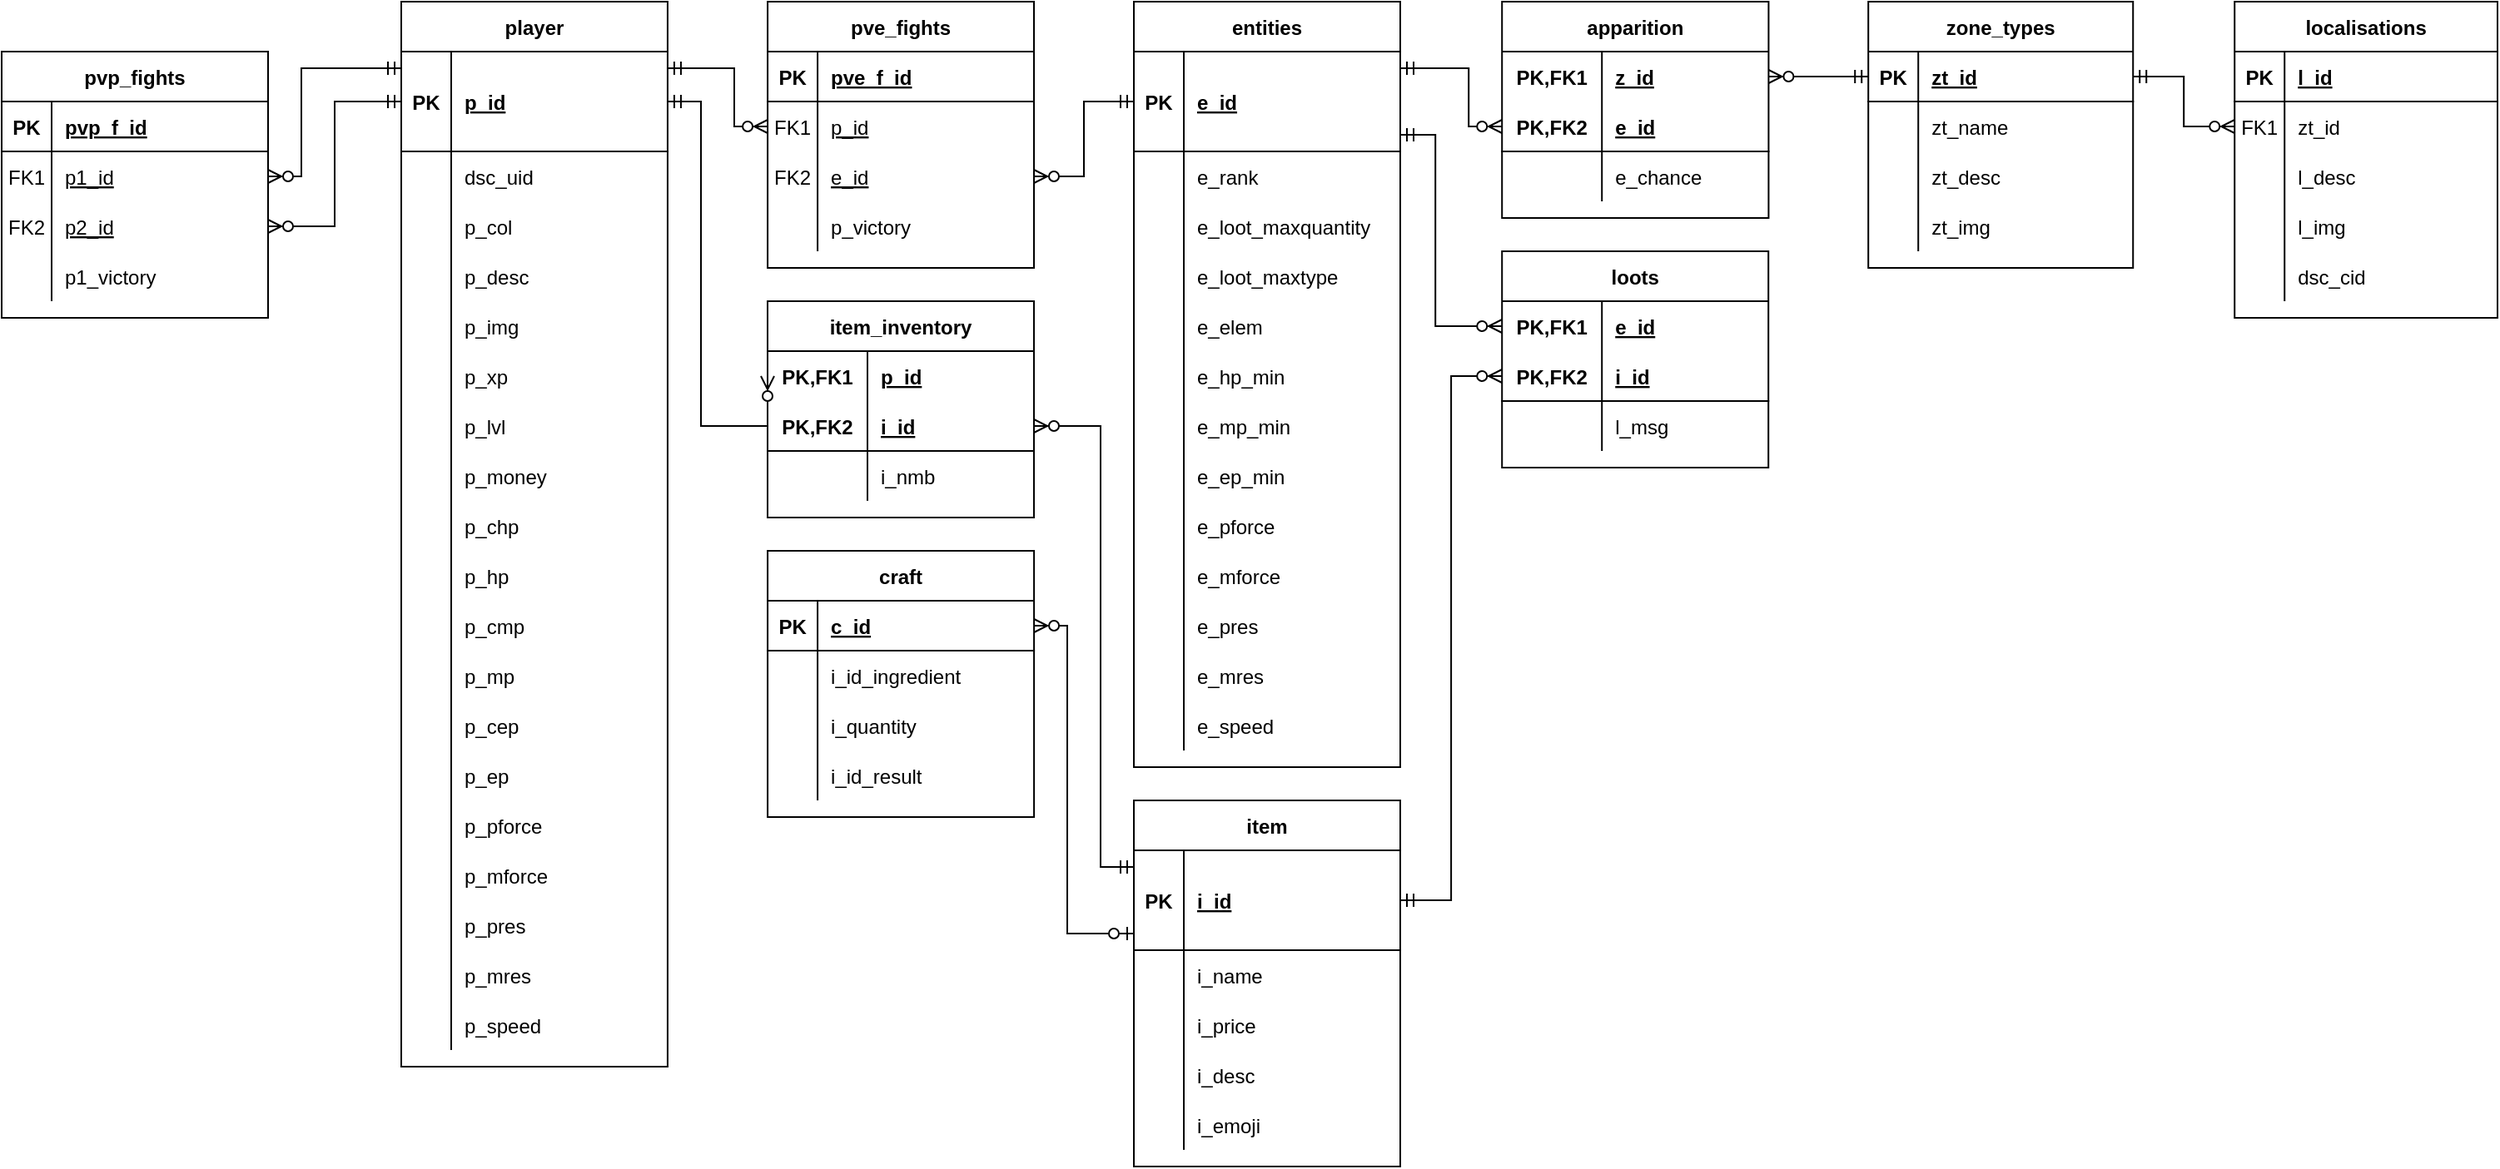 <mxfile version="16.5.1" type="device"><diagram id="C5RBs43oDa-KdzZeNtuy" name="Page-1"><mxGraphModel dx="689" dy="916" grid="1" gridSize="10" guides="1" tooltips="1" connect="1" arrows="1" fold="1" page="1" pageScale="1" pageWidth="827" pageHeight="1169" math="0" shadow="0"><root><mxCell id="WIyWlLk6GJQsqaUBKTNV-0"/><mxCell id="WIyWlLk6GJQsqaUBKTNV-1" parent="WIyWlLk6GJQsqaUBKTNV-0"/><mxCell id="Ci4xAU8pY6Szjud7Tsmo-1" value="player" style="shape=table;startSize=30;container=1;collapsible=1;childLayout=tableLayout;fixedRows=1;rowLines=0;fontStyle=1;align=center;resizeLast=1;" parent="WIyWlLk6GJQsqaUBKTNV-1" vertex="1"><mxGeometry x="280.0" y="40" width="159.97" height="640" as="geometry"/></mxCell><mxCell id="IGzFMtmASmQFkVlefXB2-166" value="" style="shape=tableRow;horizontal=0;startSize=0;swimlaneHead=0;swimlaneBody=0;fillColor=none;collapsible=0;dropTarget=0;points=[[0,0.5],[1,0.5]];portConstraint=eastwest;top=0;left=0;right=0;bottom=0;" parent="Ci4xAU8pY6Szjud7Tsmo-1" vertex="1"><mxGeometry y="30" width="159.97" height="20" as="geometry"/></mxCell><mxCell id="IGzFMtmASmQFkVlefXB2-167" value="" style="shape=partialRectangle;connectable=0;fillColor=none;top=0;left=0;bottom=0;right=0;editable=1;overflow=hidden;" parent="IGzFMtmASmQFkVlefXB2-166" vertex="1"><mxGeometry width="30" height="20" as="geometry"><mxRectangle width="30" height="20" as="alternateBounds"/></mxGeometry></mxCell><mxCell id="IGzFMtmASmQFkVlefXB2-168" value="" style="shape=partialRectangle;connectable=0;fillColor=none;top=0;left=0;bottom=0;right=0;align=left;spacingLeft=6;overflow=hidden;" parent="IGzFMtmASmQFkVlefXB2-166" vertex="1"><mxGeometry x="30" width="129.97" height="20" as="geometry"><mxRectangle width="129.97" height="20" as="alternateBounds"/></mxGeometry></mxCell><mxCell id="IGzFMtmASmQFkVlefXB2-169" value="" style="shape=tableRow;horizontal=0;startSize=0;swimlaneHead=0;swimlaneBody=0;fillColor=none;collapsible=0;dropTarget=0;points=[[0,0.5],[1,0.5]];portConstraint=eastwest;top=0;left=0;right=0;bottom=0;" parent="Ci4xAU8pY6Szjud7Tsmo-1" vertex="1"><mxGeometry y="50" width="159.97" height="20" as="geometry"/></mxCell><mxCell id="IGzFMtmASmQFkVlefXB2-170" value="PK" style="shape=partialRectangle;connectable=0;fillColor=none;top=0;left=0;bottom=0;right=0;editable=1;overflow=hidden;fontStyle=1" parent="IGzFMtmASmQFkVlefXB2-169" vertex="1"><mxGeometry width="30" height="20" as="geometry"><mxRectangle width="30" height="20" as="alternateBounds"/></mxGeometry></mxCell><mxCell id="IGzFMtmASmQFkVlefXB2-171" value="p_id" style="shape=partialRectangle;connectable=0;fillColor=none;top=0;left=0;bottom=0;right=0;align=left;spacingLeft=6;overflow=hidden;fontStyle=5" parent="IGzFMtmASmQFkVlefXB2-169" vertex="1"><mxGeometry x="30" width="129.97" height="20" as="geometry"><mxRectangle width="129.97" height="20" as="alternateBounds"/></mxGeometry></mxCell><mxCell id="Ci4xAU8pY6Szjud7Tsmo-2" value="" style="shape=tableRow;horizontal=0;startSize=0;swimlaneHead=0;swimlaneBody=0;fillColor=none;collapsible=0;dropTarget=0;points=[[0,0.5],[1,0.5]];portConstraint=eastwest;top=0;left=0;right=0;bottom=1;" parent="Ci4xAU8pY6Szjud7Tsmo-1" vertex="1"><mxGeometry y="70" width="159.97" height="20" as="geometry"/></mxCell><mxCell id="Ci4xAU8pY6Szjud7Tsmo-3" value="" style="shape=partialRectangle;connectable=0;fillColor=none;top=0;left=0;bottom=0;right=0;fontStyle=1;overflow=hidden;" parent="Ci4xAU8pY6Szjud7Tsmo-2" vertex="1"><mxGeometry width="30" height="20" as="geometry"><mxRectangle width="30" height="20" as="alternateBounds"/></mxGeometry></mxCell><mxCell id="Ci4xAU8pY6Szjud7Tsmo-4" value="" style="shape=partialRectangle;connectable=0;fillColor=none;top=0;left=0;bottom=0;right=0;align=left;spacingLeft=6;fontStyle=5;overflow=hidden;" parent="Ci4xAU8pY6Szjud7Tsmo-2" vertex="1"><mxGeometry x="30" width="129.97" height="20" as="geometry"><mxRectangle width="129.97" height="20" as="alternateBounds"/></mxGeometry></mxCell><mxCell id="Ci4xAU8pY6Szjud7Tsmo-64" value="" style="shape=tableRow;horizontal=0;startSize=0;swimlaneHead=0;swimlaneBody=0;fillColor=none;collapsible=0;dropTarget=0;points=[[0,0.5],[1,0.5]];portConstraint=eastwest;top=0;left=0;right=0;bottom=0;" parent="Ci4xAU8pY6Szjud7Tsmo-1" vertex="1"><mxGeometry y="90" width="159.97" height="30" as="geometry"/></mxCell><mxCell id="Ci4xAU8pY6Szjud7Tsmo-65" value="" style="shape=partialRectangle;connectable=0;fillColor=none;top=0;left=0;bottom=0;right=0;editable=1;overflow=hidden;" parent="Ci4xAU8pY6Szjud7Tsmo-64" vertex="1"><mxGeometry width="30" height="30" as="geometry"><mxRectangle width="30" height="30" as="alternateBounds"/></mxGeometry></mxCell><mxCell id="Ci4xAU8pY6Szjud7Tsmo-66" value="dsc_uid" style="shape=partialRectangle;connectable=0;fillColor=none;top=0;left=0;bottom=0;right=0;align=left;spacingLeft=6;overflow=hidden;" parent="Ci4xAU8pY6Szjud7Tsmo-64" vertex="1"><mxGeometry x="30" width="129.97" height="30" as="geometry"><mxRectangle width="129.97" height="30" as="alternateBounds"/></mxGeometry></mxCell><mxCell id="Ci4xAU8pY6Szjud7Tsmo-5" value="" style="shape=tableRow;horizontal=0;startSize=0;swimlaneHead=0;swimlaneBody=0;fillColor=none;collapsible=0;dropTarget=0;points=[[0,0.5],[1,0.5]];portConstraint=eastwest;top=0;left=0;right=0;bottom=0;" parent="Ci4xAU8pY6Szjud7Tsmo-1" vertex="1"><mxGeometry y="120" width="159.97" height="30" as="geometry"/></mxCell><mxCell id="Ci4xAU8pY6Szjud7Tsmo-6" value="" style="shape=partialRectangle;connectable=0;fillColor=none;top=0;left=0;bottom=0;right=0;editable=1;overflow=hidden;" parent="Ci4xAU8pY6Szjud7Tsmo-5" vertex="1"><mxGeometry width="30" height="30" as="geometry"><mxRectangle width="30" height="30" as="alternateBounds"/></mxGeometry></mxCell><mxCell id="Ci4xAU8pY6Szjud7Tsmo-7" value="p_col" style="shape=partialRectangle;connectable=0;fillColor=none;top=0;left=0;bottom=0;right=0;align=left;spacingLeft=6;overflow=hidden;" parent="Ci4xAU8pY6Szjud7Tsmo-5" vertex="1"><mxGeometry x="30" width="129.97" height="30" as="geometry"><mxRectangle width="129.97" height="30" as="alternateBounds"/></mxGeometry></mxCell><mxCell id="x363ttq-7rlxmUzGTQuQ-10" value="" style="shape=tableRow;horizontal=0;startSize=0;swimlaneHead=0;swimlaneBody=0;fillColor=none;collapsible=0;dropTarget=0;points=[[0,0.5],[1,0.5]];portConstraint=eastwest;top=0;left=0;right=0;bottom=0;" parent="Ci4xAU8pY6Szjud7Tsmo-1" vertex="1"><mxGeometry y="150" width="159.97" height="30" as="geometry"/></mxCell><mxCell id="x363ttq-7rlxmUzGTQuQ-11" value="" style="shape=partialRectangle;connectable=0;fillColor=none;top=0;left=0;bottom=0;right=0;editable=1;overflow=hidden;" parent="x363ttq-7rlxmUzGTQuQ-10" vertex="1"><mxGeometry width="30" height="30" as="geometry"><mxRectangle width="30" height="30" as="alternateBounds"/></mxGeometry></mxCell><mxCell id="x363ttq-7rlxmUzGTQuQ-12" value="p_desc" style="shape=partialRectangle;connectable=0;fillColor=none;top=0;left=0;bottom=0;right=0;align=left;spacingLeft=6;overflow=hidden;" parent="x363ttq-7rlxmUzGTQuQ-10" vertex="1"><mxGeometry x="30" width="129.97" height="30" as="geometry"><mxRectangle width="129.97" height="30" as="alternateBounds"/></mxGeometry></mxCell><mxCell id="x363ttq-7rlxmUzGTQuQ-13" value="" style="shape=tableRow;horizontal=0;startSize=0;swimlaneHead=0;swimlaneBody=0;fillColor=none;collapsible=0;dropTarget=0;points=[[0,0.5],[1,0.5]];portConstraint=eastwest;top=0;left=0;right=0;bottom=0;" parent="Ci4xAU8pY6Szjud7Tsmo-1" vertex="1"><mxGeometry y="180" width="159.97" height="30" as="geometry"/></mxCell><mxCell id="x363ttq-7rlxmUzGTQuQ-14" value="" style="shape=partialRectangle;connectable=0;fillColor=none;top=0;left=0;bottom=0;right=0;editable=1;overflow=hidden;" parent="x363ttq-7rlxmUzGTQuQ-13" vertex="1"><mxGeometry width="30" height="30" as="geometry"><mxRectangle width="30" height="30" as="alternateBounds"/></mxGeometry></mxCell><mxCell id="x363ttq-7rlxmUzGTQuQ-15" value="p_img" style="shape=partialRectangle;connectable=0;fillColor=none;top=0;left=0;bottom=0;right=0;align=left;spacingLeft=6;overflow=hidden;" parent="x363ttq-7rlxmUzGTQuQ-13" vertex="1"><mxGeometry x="30" width="129.97" height="30" as="geometry"><mxRectangle width="129.97" height="30" as="alternateBounds"/></mxGeometry></mxCell><mxCell id="Ci4xAU8pY6Szjud7Tsmo-98" value="" style="shape=tableRow;horizontal=0;startSize=0;swimlaneHead=0;swimlaneBody=0;fillColor=none;collapsible=0;dropTarget=0;points=[[0,0.5],[1,0.5]];portConstraint=eastwest;top=0;left=0;right=0;bottom=0;" parent="Ci4xAU8pY6Szjud7Tsmo-1" vertex="1"><mxGeometry y="210" width="159.97" height="30" as="geometry"/></mxCell><mxCell id="Ci4xAU8pY6Szjud7Tsmo-99" value="" style="shape=partialRectangle;connectable=0;fillColor=none;top=0;left=0;bottom=0;right=0;editable=1;overflow=hidden;" parent="Ci4xAU8pY6Szjud7Tsmo-98" vertex="1"><mxGeometry width="30" height="30" as="geometry"><mxRectangle width="30" height="30" as="alternateBounds"/></mxGeometry></mxCell><mxCell id="Ci4xAU8pY6Szjud7Tsmo-100" value="p_xp" style="shape=partialRectangle;connectable=0;fillColor=none;top=0;left=0;bottom=0;right=0;align=left;spacingLeft=6;overflow=hidden;" parent="Ci4xAU8pY6Szjud7Tsmo-98" vertex="1"><mxGeometry x="30" width="129.97" height="30" as="geometry"><mxRectangle width="129.97" height="30" as="alternateBounds"/></mxGeometry></mxCell><mxCell id="Ci4xAU8pY6Szjud7Tsmo-104" value="" style="shape=tableRow;horizontal=0;startSize=0;swimlaneHead=0;swimlaneBody=0;fillColor=none;collapsible=0;dropTarget=0;points=[[0,0.5],[1,0.5]];portConstraint=eastwest;top=0;left=0;right=0;bottom=0;" parent="Ci4xAU8pY6Szjud7Tsmo-1" vertex="1"><mxGeometry y="240" width="159.97" height="30" as="geometry"/></mxCell><mxCell id="Ci4xAU8pY6Szjud7Tsmo-105" value="" style="shape=partialRectangle;connectable=0;fillColor=none;top=0;left=0;bottom=0;right=0;editable=1;overflow=hidden;" parent="Ci4xAU8pY6Szjud7Tsmo-104" vertex="1"><mxGeometry width="30" height="30" as="geometry"><mxRectangle width="30" height="30" as="alternateBounds"/></mxGeometry></mxCell><mxCell id="Ci4xAU8pY6Szjud7Tsmo-106" value="p_lvl" style="shape=partialRectangle;connectable=0;fillColor=none;top=0;left=0;bottom=0;right=0;align=left;spacingLeft=6;overflow=hidden;" parent="Ci4xAU8pY6Szjud7Tsmo-104" vertex="1"><mxGeometry x="30" width="129.97" height="30" as="geometry"><mxRectangle width="129.97" height="30" as="alternateBounds"/></mxGeometry></mxCell><mxCell id="x363ttq-7rlxmUzGTQuQ-185" value="" style="shape=tableRow;horizontal=0;startSize=0;swimlaneHead=0;swimlaneBody=0;fillColor=none;collapsible=0;dropTarget=0;points=[[0,0.5],[1,0.5]];portConstraint=eastwest;top=0;left=0;right=0;bottom=0;" parent="Ci4xAU8pY6Szjud7Tsmo-1" vertex="1"><mxGeometry y="270" width="159.97" height="30" as="geometry"/></mxCell><mxCell id="x363ttq-7rlxmUzGTQuQ-186" value="" style="shape=partialRectangle;connectable=0;fillColor=none;top=0;left=0;bottom=0;right=0;editable=1;overflow=hidden;" parent="x363ttq-7rlxmUzGTQuQ-185" vertex="1"><mxGeometry width="30" height="30" as="geometry"><mxRectangle width="30" height="30" as="alternateBounds"/></mxGeometry></mxCell><mxCell id="x363ttq-7rlxmUzGTQuQ-187" value="p_money" style="shape=partialRectangle;connectable=0;fillColor=none;top=0;left=0;bottom=0;right=0;align=left;spacingLeft=6;overflow=hidden;" parent="x363ttq-7rlxmUzGTQuQ-185" vertex="1"><mxGeometry x="30" width="129.97" height="30" as="geometry"><mxRectangle width="129.97" height="30" as="alternateBounds"/></mxGeometry></mxCell><mxCell id="IGzFMtmASmQFkVlefXB2-186" value="" style="shape=tableRow;horizontal=0;startSize=0;swimlaneHead=0;swimlaneBody=0;fillColor=none;collapsible=0;dropTarget=0;points=[[0,0.5],[1,0.5]];portConstraint=eastwest;top=0;left=0;right=0;bottom=0;" parent="Ci4xAU8pY6Szjud7Tsmo-1" vertex="1"><mxGeometry y="300" width="159.97" height="30" as="geometry"/></mxCell><mxCell id="IGzFMtmASmQFkVlefXB2-187" value="" style="shape=partialRectangle;connectable=0;fillColor=none;top=0;left=0;bottom=0;right=0;editable=1;overflow=hidden;" parent="IGzFMtmASmQFkVlefXB2-186" vertex="1"><mxGeometry width="30" height="30" as="geometry"><mxRectangle width="30" height="30" as="alternateBounds"/></mxGeometry></mxCell><mxCell id="IGzFMtmASmQFkVlefXB2-188" value="p_chp" style="shape=partialRectangle;connectable=0;fillColor=none;top=0;left=0;bottom=0;right=0;align=left;spacingLeft=6;overflow=hidden;" parent="IGzFMtmASmQFkVlefXB2-186" vertex="1"><mxGeometry x="30" width="129.97" height="30" as="geometry"><mxRectangle width="129.97" height="30" as="alternateBounds"/></mxGeometry></mxCell><mxCell id="x363ttq-7rlxmUzGTQuQ-16" value="" style="shape=tableRow;horizontal=0;startSize=0;swimlaneHead=0;swimlaneBody=0;fillColor=none;collapsible=0;dropTarget=0;points=[[0,0.5],[1,0.5]];portConstraint=eastwest;top=0;left=0;right=0;bottom=0;" parent="Ci4xAU8pY6Szjud7Tsmo-1" vertex="1"><mxGeometry y="330" width="159.97" height="30" as="geometry"/></mxCell><mxCell id="x363ttq-7rlxmUzGTQuQ-17" value="" style="shape=partialRectangle;connectable=0;fillColor=none;top=0;left=0;bottom=0;right=0;editable=1;overflow=hidden;" parent="x363ttq-7rlxmUzGTQuQ-16" vertex="1"><mxGeometry width="30" height="30" as="geometry"><mxRectangle width="30" height="30" as="alternateBounds"/></mxGeometry></mxCell><mxCell id="x363ttq-7rlxmUzGTQuQ-18" value="p_hp" style="shape=partialRectangle;connectable=0;fillColor=none;top=0;left=0;bottom=0;right=0;align=left;spacingLeft=6;overflow=hidden;" parent="x363ttq-7rlxmUzGTQuQ-16" vertex="1"><mxGeometry x="30" width="129.97" height="30" as="geometry"><mxRectangle width="129.97" height="30" as="alternateBounds"/></mxGeometry></mxCell><mxCell id="IGzFMtmASmQFkVlefXB2-192" value="" style="shape=tableRow;horizontal=0;startSize=0;swimlaneHead=0;swimlaneBody=0;fillColor=none;collapsible=0;dropTarget=0;points=[[0,0.5],[1,0.5]];portConstraint=eastwest;top=0;left=0;right=0;bottom=0;" parent="Ci4xAU8pY6Szjud7Tsmo-1" vertex="1"><mxGeometry y="360" width="159.97" height="30" as="geometry"/></mxCell><mxCell id="IGzFMtmASmQFkVlefXB2-193" value="" style="shape=partialRectangle;connectable=0;fillColor=none;top=0;left=0;bottom=0;right=0;editable=1;overflow=hidden;" parent="IGzFMtmASmQFkVlefXB2-192" vertex="1"><mxGeometry width="30" height="30" as="geometry"><mxRectangle width="30" height="30" as="alternateBounds"/></mxGeometry></mxCell><mxCell id="IGzFMtmASmQFkVlefXB2-194" value="p_cmp" style="shape=partialRectangle;connectable=0;fillColor=none;top=0;left=0;bottom=0;right=0;align=left;spacingLeft=6;overflow=hidden;" parent="IGzFMtmASmQFkVlefXB2-192" vertex="1"><mxGeometry x="30" width="129.97" height="30" as="geometry"><mxRectangle width="129.97" height="30" as="alternateBounds"/></mxGeometry></mxCell><mxCell id="x363ttq-7rlxmUzGTQuQ-19" value="" style="shape=tableRow;horizontal=0;startSize=0;swimlaneHead=0;swimlaneBody=0;fillColor=none;collapsible=0;dropTarget=0;points=[[0,0.5],[1,0.5]];portConstraint=eastwest;top=0;left=0;right=0;bottom=0;" parent="Ci4xAU8pY6Szjud7Tsmo-1" vertex="1"><mxGeometry y="390" width="159.97" height="30" as="geometry"/></mxCell><mxCell id="x363ttq-7rlxmUzGTQuQ-20" value="" style="shape=partialRectangle;connectable=0;fillColor=none;top=0;left=0;bottom=0;right=0;editable=1;overflow=hidden;" parent="x363ttq-7rlxmUzGTQuQ-19" vertex="1"><mxGeometry width="30" height="30" as="geometry"><mxRectangle width="30" height="30" as="alternateBounds"/></mxGeometry></mxCell><mxCell id="x363ttq-7rlxmUzGTQuQ-21" value="p_mp" style="shape=partialRectangle;connectable=0;fillColor=none;top=0;left=0;bottom=0;right=0;align=left;spacingLeft=6;overflow=hidden;" parent="x363ttq-7rlxmUzGTQuQ-19" vertex="1"><mxGeometry x="30" width="129.97" height="30" as="geometry"><mxRectangle width="129.97" height="30" as="alternateBounds"/></mxGeometry></mxCell><mxCell id="IGzFMtmASmQFkVlefXB2-198" value="" style="shape=tableRow;horizontal=0;startSize=0;swimlaneHead=0;swimlaneBody=0;fillColor=none;collapsible=0;dropTarget=0;points=[[0,0.5],[1,0.5]];portConstraint=eastwest;top=0;left=0;right=0;bottom=0;" parent="Ci4xAU8pY6Szjud7Tsmo-1" vertex="1"><mxGeometry y="420" width="159.97" height="30" as="geometry"/></mxCell><mxCell id="IGzFMtmASmQFkVlefXB2-199" value="" style="shape=partialRectangle;connectable=0;fillColor=none;top=0;left=0;bottom=0;right=0;editable=1;overflow=hidden;" parent="IGzFMtmASmQFkVlefXB2-198" vertex="1"><mxGeometry width="30" height="30" as="geometry"><mxRectangle width="30" height="30" as="alternateBounds"/></mxGeometry></mxCell><mxCell id="IGzFMtmASmQFkVlefXB2-200" value="p_cep" style="shape=partialRectangle;connectable=0;fillColor=none;top=0;left=0;bottom=0;right=0;align=left;spacingLeft=6;overflow=hidden;" parent="IGzFMtmASmQFkVlefXB2-198" vertex="1"><mxGeometry x="30" width="129.97" height="30" as="geometry"><mxRectangle width="129.97" height="30" as="alternateBounds"/></mxGeometry></mxCell><mxCell id="x363ttq-7rlxmUzGTQuQ-22" value="" style="shape=tableRow;horizontal=0;startSize=0;swimlaneHead=0;swimlaneBody=0;fillColor=none;collapsible=0;dropTarget=0;points=[[0,0.5],[1,0.5]];portConstraint=eastwest;top=0;left=0;right=0;bottom=0;" parent="Ci4xAU8pY6Szjud7Tsmo-1" vertex="1"><mxGeometry y="450" width="159.97" height="30" as="geometry"/></mxCell><mxCell id="x363ttq-7rlxmUzGTQuQ-23" value="" style="shape=partialRectangle;connectable=0;fillColor=none;top=0;left=0;bottom=0;right=0;editable=1;overflow=hidden;" parent="x363ttq-7rlxmUzGTQuQ-22" vertex="1"><mxGeometry width="30" height="30" as="geometry"><mxRectangle width="30" height="30" as="alternateBounds"/></mxGeometry></mxCell><mxCell id="x363ttq-7rlxmUzGTQuQ-24" value="p_ep" style="shape=partialRectangle;connectable=0;fillColor=none;top=0;left=0;bottom=0;right=0;align=left;spacingLeft=6;overflow=hidden;" parent="x363ttq-7rlxmUzGTQuQ-22" vertex="1"><mxGeometry x="30" width="129.97" height="30" as="geometry"><mxRectangle width="129.97" height="30" as="alternateBounds"/></mxGeometry></mxCell><mxCell id="x363ttq-7rlxmUzGTQuQ-25" value="" style="shape=tableRow;horizontal=0;startSize=0;swimlaneHead=0;swimlaneBody=0;fillColor=none;collapsible=0;dropTarget=0;points=[[0,0.5],[1,0.5]];portConstraint=eastwest;top=0;left=0;right=0;bottom=0;" parent="Ci4xAU8pY6Szjud7Tsmo-1" vertex="1"><mxGeometry y="480" width="159.97" height="30" as="geometry"/></mxCell><mxCell id="x363ttq-7rlxmUzGTQuQ-26" value="" style="shape=partialRectangle;connectable=0;fillColor=none;top=0;left=0;bottom=0;right=0;editable=1;overflow=hidden;" parent="x363ttq-7rlxmUzGTQuQ-25" vertex="1"><mxGeometry width="30" height="30" as="geometry"><mxRectangle width="30" height="30" as="alternateBounds"/></mxGeometry></mxCell><mxCell id="x363ttq-7rlxmUzGTQuQ-27" value="p_pforce" style="shape=partialRectangle;connectable=0;fillColor=none;top=0;left=0;bottom=0;right=0;align=left;spacingLeft=6;overflow=hidden;" parent="x363ttq-7rlxmUzGTQuQ-25" vertex="1"><mxGeometry x="30" width="129.97" height="30" as="geometry"><mxRectangle width="129.97" height="30" as="alternateBounds"/></mxGeometry></mxCell><mxCell id="x363ttq-7rlxmUzGTQuQ-28" value="" style="shape=tableRow;horizontal=0;startSize=0;swimlaneHead=0;swimlaneBody=0;fillColor=none;collapsible=0;dropTarget=0;points=[[0,0.5],[1,0.5]];portConstraint=eastwest;top=0;left=0;right=0;bottom=0;" parent="Ci4xAU8pY6Szjud7Tsmo-1" vertex="1"><mxGeometry y="510" width="159.97" height="30" as="geometry"/></mxCell><mxCell id="x363ttq-7rlxmUzGTQuQ-29" value="" style="shape=partialRectangle;connectable=0;fillColor=none;top=0;left=0;bottom=0;right=0;editable=1;overflow=hidden;" parent="x363ttq-7rlxmUzGTQuQ-28" vertex="1"><mxGeometry width="30" height="30" as="geometry"><mxRectangle width="30" height="30" as="alternateBounds"/></mxGeometry></mxCell><mxCell id="x363ttq-7rlxmUzGTQuQ-30" value="p_mforce" style="shape=partialRectangle;connectable=0;fillColor=none;top=0;left=0;bottom=0;right=0;align=left;spacingLeft=6;overflow=hidden;" parent="x363ttq-7rlxmUzGTQuQ-28" vertex="1"><mxGeometry x="30" width="129.97" height="30" as="geometry"><mxRectangle width="129.97" height="30" as="alternateBounds"/></mxGeometry></mxCell><mxCell id="x363ttq-7rlxmUzGTQuQ-31" value="" style="shape=tableRow;horizontal=0;startSize=0;swimlaneHead=0;swimlaneBody=0;fillColor=none;collapsible=0;dropTarget=0;points=[[0,0.5],[1,0.5]];portConstraint=eastwest;top=0;left=0;right=0;bottom=0;" parent="Ci4xAU8pY6Szjud7Tsmo-1" vertex="1"><mxGeometry y="540" width="159.97" height="30" as="geometry"/></mxCell><mxCell id="x363ttq-7rlxmUzGTQuQ-32" value="" style="shape=partialRectangle;connectable=0;fillColor=none;top=0;left=0;bottom=0;right=0;editable=1;overflow=hidden;" parent="x363ttq-7rlxmUzGTQuQ-31" vertex="1"><mxGeometry width="30" height="30" as="geometry"><mxRectangle width="30" height="30" as="alternateBounds"/></mxGeometry></mxCell><mxCell id="x363ttq-7rlxmUzGTQuQ-33" value="p_pres" style="shape=partialRectangle;connectable=0;fillColor=none;top=0;left=0;bottom=0;right=0;align=left;spacingLeft=6;overflow=hidden;" parent="x363ttq-7rlxmUzGTQuQ-31" vertex="1"><mxGeometry x="30" width="129.97" height="30" as="geometry"><mxRectangle width="129.97" height="30" as="alternateBounds"/></mxGeometry></mxCell><mxCell id="x363ttq-7rlxmUzGTQuQ-34" value="" style="shape=tableRow;horizontal=0;startSize=0;swimlaneHead=0;swimlaneBody=0;fillColor=none;collapsible=0;dropTarget=0;points=[[0,0.5],[1,0.5]];portConstraint=eastwest;top=0;left=0;right=0;bottom=0;" parent="Ci4xAU8pY6Szjud7Tsmo-1" vertex="1"><mxGeometry y="570" width="159.97" height="30" as="geometry"/></mxCell><mxCell id="x363ttq-7rlxmUzGTQuQ-35" value="" style="shape=partialRectangle;connectable=0;fillColor=none;top=0;left=0;bottom=0;right=0;editable=1;overflow=hidden;" parent="x363ttq-7rlxmUzGTQuQ-34" vertex="1"><mxGeometry width="30" height="30" as="geometry"><mxRectangle width="30" height="30" as="alternateBounds"/></mxGeometry></mxCell><mxCell id="x363ttq-7rlxmUzGTQuQ-36" value="p_mres" style="shape=partialRectangle;connectable=0;fillColor=none;top=0;left=0;bottom=0;right=0;align=left;spacingLeft=6;overflow=hidden;" parent="x363ttq-7rlxmUzGTQuQ-34" vertex="1"><mxGeometry x="30" width="129.97" height="30" as="geometry"><mxRectangle width="129.97" height="30" as="alternateBounds"/></mxGeometry></mxCell><mxCell id="x363ttq-7rlxmUzGTQuQ-43" value="" style="shape=tableRow;horizontal=0;startSize=0;swimlaneHead=0;swimlaneBody=0;fillColor=none;collapsible=0;dropTarget=0;points=[[0,0.5],[1,0.5]];portConstraint=eastwest;top=0;left=0;right=0;bottom=0;" parent="Ci4xAU8pY6Szjud7Tsmo-1" vertex="1"><mxGeometry y="600" width="159.97" height="30" as="geometry"/></mxCell><mxCell id="x363ttq-7rlxmUzGTQuQ-44" value="" style="shape=partialRectangle;connectable=0;fillColor=none;top=0;left=0;bottom=0;right=0;editable=1;overflow=hidden;" parent="x363ttq-7rlxmUzGTQuQ-43" vertex="1"><mxGeometry width="30" height="30" as="geometry"><mxRectangle width="30" height="30" as="alternateBounds"/></mxGeometry></mxCell><mxCell id="x363ttq-7rlxmUzGTQuQ-45" value="p_speed" style="shape=partialRectangle;connectable=0;fillColor=none;top=0;left=0;bottom=0;right=0;align=left;spacingLeft=6;overflow=hidden;" parent="x363ttq-7rlxmUzGTQuQ-43" vertex="1"><mxGeometry x="30" width="129.97" height="30" as="geometry"><mxRectangle width="129.97" height="30" as="alternateBounds"/></mxGeometry></mxCell><mxCell id="Ci4xAU8pY6Szjud7Tsmo-14" value="item" style="shape=table;startSize=30;container=1;collapsible=1;childLayout=tableLayout;fixedRows=1;rowLines=0;fontStyle=1;align=center;resizeLast=1;" parent="WIyWlLk6GJQsqaUBKTNV-1" vertex="1"><mxGeometry x="720" y="520" width="160" height="220" as="geometry"/></mxCell><mxCell id="Fk8TNv9c7Mu3Ks28lHVE-20" value="" style="shape=tableRow;horizontal=0;startSize=0;swimlaneHead=0;swimlaneBody=0;fillColor=none;collapsible=0;dropTarget=0;points=[[0,0.5],[1,0.5]];portConstraint=eastwest;top=0;left=0;right=0;bottom=0;" parent="Ci4xAU8pY6Szjud7Tsmo-14" vertex="1"><mxGeometry y="30" width="160" height="20" as="geometry"/></mxCell><mxCell id="Fk8TNv9c7Mu3Ks28lHVE-21" value="" style="shape=partialRectangle;connectable=0;fillColor=none;top=0;left=0;bottom=0;right=0;editable=1;overflow=hidden;" parent="Fk8TNv9c7Mu3Ks28lHVE-20" vertex="1"><mxGeometry width="30" height="20" as="geometry"><mxRectangle width="30" height="20" as="alternateBounds"/></mxGeometry></mxCell><mxCell id="Fk8TNv9c7Mu3Ks28lHVE-22" value="" style="shape=partialRectangle;connectable=0;fillColor=none;top=0;left=0;bottom=0;right=0;align=left;spacingLeft=6;overflow=hidden;" parent="Fk8TNv9c7Mu3Ks28lHVE-20" vertex="1"><mxGeometry x="30" width="130" height="20" as="geometry"><mxRectangle width="130" height="20" as="alternateBounds"/></mxGeometry></mxCell><mxCell id="Fk8TNv9c7Mu3Ks28lHVE-23" value="" style="shape=tableRow;horizontal=0;startSize=0;swimlaneHead=0;swimlaneBody=0;fillColor=none;collapsible=0;dropTarget=0;points=[[0,0.5],[1,0.5]];portConstraint=eastwest;top=0;left=0;right=0;bottom=0;" parent="Ci4xAU8pY6Szjud7Tsmo-14" vertex="1"><mxGeometry y="50" width="160" height="20" as="geometry"/></mxCell><mxCell id="Fk8TNv9c7Mu3Ks28lHVE-24" value="PK" style="shape=partialRectangle;connectable=0;fillColor=none;top=0;left=0;bottom=0;right=0;editable=1;overflow=hidden;fontStyle=1" parent="Fk8TNv9c7Mu3Ks28lHVE-23" vertex="1"><mxGeometry width="30" height="20" as="geometry"><mxRectangle width="30" height="20" as="alternateBounds"/></mxGeometry></mxCell><mxCell id="Fk8TNv9c7Mu3Ks28lHVE-25" value="i_id" style="shape=partialRectangle;connectable=0;fillColor=none;top=0;left=0;bottom=0;right=0;align=left;spacingLeft=6;overflow=hidden;fontStyle=5" parent="Fk8TNv9c7Mu3Ks28lHVE-23" vertex="1"><mxGeometry x="30" width="130" height="20" as="geometry"><mxRectangle width="130" height="20" as="alternateBounds"/></mxGeometry></mxCell><mxCell id="Ci4xAU8pY6Szjud7Tsmo-15" value="" style="shape=tableRow;horizontal=0;startSize=0;swimlaneHead=0;swimlaneBody=0;fillColor=none;collapsible=0;dropTarget=0;points=[[0,0.5],[1,0.5]];portConstraint=eastwest;top=0;left=0;right=0;bottom=1;" parent="Ci4xAU8pY6Szjud7Tsmo-14" vertex="1"><mxGeometry y="70" width="160" height="20" as="geometry"/></mxCell><mxCell id="Ci4xAU8pY6Szjud7Tsmo-16" value="" style="shape=partialRectangle;connectable=0;fillColor=none;top=0;left=0;bottom=0;right=0;fontStyle=1;overflow=hidden;" parent="Ci4xAU8pY6Szjud7Tsmo-15" vertex="1"><mxGeometry width="30" height="20" as="geometry"><mxRectangle width="30" height="20" as="alternateBounds"/></mxGeometry></mxCell><mxCell id="Ci4xAU8pY6Szjud7Tsmo-17" value="" style="shape=partialRectangle;connectable=0;fillColor=none;top=0;left=0;bottom=0;right=0;align=left;spacingLeft=6;fontStyle=5;overflow=hidden;" parent="Ci4xAU8pY6Szjud7Tsmo-15" vertex="1"><mxGeometry x="30" width="130" height="20" as="geometry"><mxRectangle width="130" height="20" as="alternateBounds"/></mxGeometry></mxCell><mxCell id="x363ttq-7rlxmUzGTQuQ-85" value="" style="shape=tableRow;horizontal=0;startSize=0;swimlaneHead=0;swimlaneBody=0;fillColor=none;collapsible=0;dropTarget=0;points=[[0,0.5],[1,0.5]];portConstraint=eastwest;top=0;left=0;right=0;bottom=0;" parent="Ci4xAU8pY6Szjud7Tsmo-14" vertex="1"><mxGeometry y="90" width="160" height="30" as="geometry"/></mxCell><mxCell id="x363ttq-7rlxmUzGTQuQ-86" value="" style="shape=partialRectangle;connectable=0;fillColor=none;top=0;left=0;bottom=0;right=0;editable=1;overflow=hidden;" parent="x363ttq-7rlxmUzGTQuQ-85" vertex="1"><mxGeometry width="30" height="30" as="geometry"><mxRectangle width="30" height="30" as="alternateBounds"/></mxGeometry></mxCell><mxCell id="x363ttq-7rlxmUzGTQuQ-87" value="i_name" style="shape=partialRectangle;connectable=0;fillColor=none;top=0;left=0;bottom=0;right=0;align=left;spacingLeft=6;overflow=hidden;" parent="x363ttq-7rlxmUzGTQuQ-85" vertex="1"><mxGeometry x="30" width="130" height="30" as="geometry"><mxRectangle width="130" height="30" as="alternateBounds"/></mxGeometry></mxCell><mxCell id="x363ttq-7rlxmUzGTQuQ-160" value="" style="shape=tableRow;horizontal=0;startSize=0;swimlaneHead=0;swimlaneBody=0;fillColor=none;collapsible=0;dropTarget=0;points=[[0,0.5],[1,0.5]];portConstraint=eastwest;top=0;left=0;right=0;bottom=0;" parent="Ci4xAU8pY6Szjud7Tsmo-14" vertex="1"><mxGeometry y="120" width="160" height="30" as="geometry"/></mxCell><mxCell id="x363ttq-7rlxmUzGTQuQ-161" value="" style="shape=partialRectangle;connectable=0;fillColor=none;top=0;left=0;bottom=0;right=0;editable=1;overflow=hidden;" parent="x363ttq-7rlxmUzGTQuQ-160" vertex="1"><mxGeometry width="30" height="30" as="geometry"><mxRectangle width="30" height="30" as="alternateBounds"/></mxGeometry></mxCell><mxCell id="x363ttq-7rlxmUzGTQuQ-162" value="i_price" style="shape=partialRectangle;connectable=0;fillColor=none;top=0;left=0;bottom=0;right=0;align=left;spacingLeft=6;overflow=hidden;" parent="x363ttq-7rlxmUzGTQuQ-160" vertex="1"><mxGeometry x="30" width="130" height="30" as="geometry"><mxRectangle width="130" height="30" as="alternateBounds"/></mxGeometry></mxCell><mxCell id="x363ttq-7rlxmUzGTQuQ-91" value="" style="shape=tableRow;horizontal=0;startSize=0;swimlaneHead=0;swimlaneBody=0;fillColor=none;collapsible=0;dropTarget=0;points=[[0,0.5],[1,0.5]];portConstraint=eastwest;top=0;left=0;right=0;bottom=0;" parent="Ci4xAU8pY6Szjud7Tsmo-14" vertex="1"><mxGeometry y="150" width="160" height="30" as="geometry"/></mxCell><mxCell id="x363ttq-7rlxmUzGTQuQ-92" value="" style="shape=partialRectangle;connectable=0;fillColor=none;top=0;left=0;bottom=0;right=0;editable=1;overflow=hidden;" parent="x363ttq-7rlxmUzGTQuQ-91" vertex="1"><mxGeometry width="30" height="30" as="geometry"><mxRectangle width="30" height="30" as="alternateBounds"/></mxGeometry></mxCell><mxCell id="x363ttq-7rlxmUzGTQuQ-93" value="i_desc" style="shape=partialRectangle;connectable=0;fillColor=none;top=0;left=0;bottom=0;right=0;align=left;spacingLeft=6;overflow=hidden;" parent="x363ttq-7rlxmUzGTQuQ-91" vertex="1"><mxGeometry x="30" width="130" height="30" as="geometry"><mxRectangle width="130" height="30" as="alternateBounds"/></mxGeometry></mxCell><mxCell id="x363ttq-7rlxmUzGTQuQ-94" value="" style="shape=tableRow;horizontal=0;startSize=0;swimlaneHead=0;swimlaneBody=0;fillColor=none;collapsible=0;dropTarget=0;points=[[0,0.5],[1,0.5]];portConstraint=eastwest;top=0;left=0;right=0;bottom=0;" parent="Ci4xAU8pY6Szjud7Tsmo-14" vertex="1"><mxGeometry y="180" width="160" height="30" as="geometry"/></mxCell><mxCell id="x363ttq-7rlxmUzGTQuQ-95" value="" style="shape=partialRectangle;connectable=0;fillColor=none;top=0;left=0;bottom=0;right=0;editable=1;overflow=hidden;" parent="x363ttq-7rlxmUzGTQuQ-94" vertex="1"><mxGeometry width="30" height="30" as="geometry"><mxRectangle width="30" height="30" as="alternateBounds"/></mxGeometry></mxCell><mxCell id="x363ttq-7rlxmUzGTQuQ-96" value="i_emoji" style="shape=partialRectangle;connectable=0;fillColor=none;top=0;left=0;bottom=0;right=0;align=left;spacingLeft=6;overflow=hidden;" parent="x363ttq-7rlxmUzGTQuQ-94" vertex="1"><mxGeometry x="30" width="130" height="30" as="geometry"><mxRectangle width="130" height="30" as="alternateBounds"/></mxGeometry></mxCell><mxCell id="Ci4xAU8pY6Szjud7Tsmo-36" value="item_inventory" style="shape=table;startSize=30;container=1;collapsible=1;childLayout=tableLayout;fixedRows=1;rowLines=0;fontStyle=1;align=center;resizeLast=1;" parent="WIyWlLk6GJQsqaUBKTNV-1" vertex="1"><mxGeometry x="500" y="220" width="159.99" height="130" as="geometry"/></mxCell><mxCell id="Ci4xAU8pY6Szjud7Tsmo-37" value="" style="shape=tableRow;horizontal=0;startSize=0;swimlaneHead=0;swimlaneBody=0;fillColor=none;collapsible=0;dropTarget=0;points=[[0,0.5],[1,0.5]];portConstraint=eastwest;top=0;left=0;right=0;bottom=0;" parent="Ci4xAU8pY6Szjud7Tsmo-36" vertex="1"><mxGeometry y="30" width="159.99" height="30" as="geometry"/></mxCell><mxCell id="Ci4xAU8pY6Szjud7Tsmo-38" value="PK,FK1" style="shape=partialRectangle;connectable=0;fillColor=none;top=0;left=0;bottom=0;right=0;fontStyle=1;overflow=hidden;" parent="Ci4xAU8pY6Szjud7Tsmo-37" vertex="1"><mxGeometry width="60" height="30" as="geometry"><mxRectangle width="60" height="30" as="alternateBounds"/></mxGeometry></mxCell><mxCell id="Ci4xAU8pY6Szjud7Tsmo-39" value="p_id" style="shape=partialRectangle;connectable=0;fillColor=none;top=0;left=0;bottom=0;right=0;align=left;spacingLeft=6;fontStyle=5;overflow=hidden;" parent="Ci4xAU8pY6Szjud7Tsmo-37" vertex="1"><mxGeometry x="60" width="99.99" height="30" as="geometry"><mxRectangle width="99.99" height="30" as="alternateBounds"/></mxGeometry></mxCell><mxCell id="Ci4xAU8pY6Szjud7Tsmo-40" value="" style="shape=tableRow;horizontal=0;startSize=0;swimlaneHead=0;swimlaneBody=0;fillColor=none;collapsible=0;dropTarget=0;points=[[0,0.5],[1,0.5]];portConstraint=eastwest;top=0;left=0;right=0;bottom=1;" parent="Ci4xAU8pY6Szjud7Tsmo-36" vertex="1"><mxGeometry y="60" width="159.99" height="30" as="geometry"/></mxCell><mxCell id="Ci4xAU8pY6Szjud7Tsmo-41" value="PK,FK2" style="shape=partialRectangle;connectable=0;fillColor=none;top=0;left=0;bottom=0;right=0;fontStyle=1;overflow=hidden;" parent="Ci4xAU8pY6Szjud7Tsmo-40" vertex="1"><mxGeometry width="60" height="30" as="geometry"><mxRectangle width="60" height="30" as="alternateBounds"/></mxGeometry></mxCell><mxCell id="Ci4xAU8pY6Szjud7Tsmo-42" value="i_id" style="shape=partialRectangle;connectable=0;fillColor=none;top=0;left=0;bottom=0;right=0;align=left;spacingLeft=6;fontStyle=5;overflow=hidden;" parent="Ci4xAU8pY6Szjud7Tsmo-40" vertex="1"><mxGeometry x="60" width="99.99" height="30" as="geometry"><mxRectangle width="99.99" height="30" as="alternateBounds"/></mxGeometry></mxCell><mxCell id="Ci4xAU8pY6Szjud7Tsmo-43" value="" style="shape=tableRow;horizontal=0;startSize=0;swimlaneHead=0;swimlaneBody=0;fillColor=none;collapsible=0;dropTarget=0;points=[[0,0.5],[1,0.5]];portConstraint=eastwest;top=0;left=0;right=0;bottom=0;" parent="Ci4xAU8pY6Szjud7Tsmo-36" vertex="1"><mxGeometry y="90" width="159.99" height="30" as="geometry"/></mxCell><mxCell id="Ci4xAU8pY6Szjud7Tsmo-44" value="" style="shape=partialRectangle;connectable=0;fillColor=none;top=0;left=0;bottom=0;right=0;editable=1;overflow=hidden;" parent="Ci4xAU8pY6Szjud7Tsmo-43" vertex="1"><mxGeometry width="60" height="30" as="geometry"><mxRectangle width="60" height="30" as="alternateBounds"/></mxGeometry></mxCell><mxCell id="Ci4xAU8pY6Szjud7Tsmo-45" value="i_nmb" style="shape=partialRectangle;connectable=0;fillColor=none;top=0;left=0;bottom=0;right=0;align=left;spacingLeft=6;overflow=hidden;" parent="Ci4xAU8pY6Szjud7Tsmo-43" vertex="1"><mxGeometry x="60" width="99.99" height="30" as="geometry"><mxRectangle width="99.99" height="30" as="alternateBounds"/></mxGeometry></mxCell><mxCell id="IGzFMtmASmQFkVlefXB2-27" value="" style="edgeStyle=orthogonalEdgeStyle;fontSize=12;html=1;endArrow=ERzeroToMany;startArrow=ERmandOne;rounded=0;entryX=0;entryY=0.5;entryDx=0;entryDy=0;exitX=1;exitY=0.5;exitDx=0;exitDy=0;" parent="WIyWlLk6GJQsqaUBKTNV-1" source="IGzFMtmASmQFkVlefXB2-169" target="Ci4xAU8pY6Szjud7Tsmo-37" edge="1"><mxGeometry width="100" height="100" relative="1" as="geometry"><mxPoint x="439.95" y="60" as="sourcePoint"/><mxPoint x="749.95" y="220" as="targetPoint"/><Array as="points"><mxPoint x="460" y="100"/><mxPoint x="460" y="295"/><mxPoint x="500" y="295"/></Array></mxGeometry></mxCell><mxCell id="IGzFMtmASmQFkVlefXB2-28" value="" style="edgeStyle=orthogonalEdgeStyle;fontSize=12;html=1;endArrow=ERzeroToMany;startArrow=ERmandOne;rounded=0;exitX=0;exitY=0.5;exitDx=0;exitDy=0;entryX=1;entryY=0.5;entryDx=0;entryDy=0;" parent="WIyWlLk6GJQsqaUBKTNV-1" source="Fk8TNv9c7Mu3Ks28lHVE-20" target="Ci4xAU8pY6Szjud7Tsmo-40" edge="1"><mxGeometry width="100" height="100" relative="1" as="geometry"><mxPoint x="669.8" y="340" as="sourcePoint"/><mxPoint x="769.8" y="240" as="targetPoint"/><Array as="points"><mxPoint x="700" y="560"/><mxPoint x="700" y="295"/></Array></mxGeometry></mxCell><mxCell id="IGzFMtmASmQFkVlefXB2-141" value="pvp_fights" style="shape=table;startSize=30;container=1;collapsible=1;childLayout=tableLayout;fixedRows=1;rowLines=0;fontStyle=1;align=center;resizeLast=1;" parent="WIyWlLk6GJQsqaUBKTNV-1" vertex="1"><mxGeometry x="40.0" y="70" width="160" height="160" as="geometry"/></mxCell><mxCell id="IGzFMtmASmQFkVlefXB2-145" value="" style="shape=tableRow;horizontal=0;startSize=0;swimlaneHead=0;swimlaneBody=0;fillColor=none;collapsible=0;dropTarget=0;points=[[0,0.5],[1,0.5]];portConstraint=eastwest;top=0;left=0;right=0;bottom=1;" parent="IGzFMtmASmQFkVlefXB2-141" vertex="1"><mxGeometry y="30" width="160" height="30" as="geometry"/></mxCell><mxCell id="IGzFMtmASmQFkVlefXB2-146" value="PK" style="shape=partialRectangle;connectable=0;fillColor=none;top=0;left=0;bottom=0;right=0;fontStyle=1;overflow=hidden;" parent="IGzFMtmASmQFkVlefXB2-145" vertex="1"><mxGeometry width="30" height="30" as="geometry"><mxRectangle width="30" height="30" as="alternateBounds"/></mxGeometry></mxCell><mxCell id="IGzFMtmASmQFkVlefXB2-147" value="pvp_f_id" style="shape=partialRectangle;connectable=0;fillColor=none;top=0;left=0;bottom=0;right=0;align=left;spacingLeft=6;fontStyle=5;overflow=hidden;" parent="IGzFMtmASmQFkVlefXB2-145" vertex="1"><mxGeometry x="30" width="130" height="30" as="geometry"><mxRectangle width="130" height="30" as="alternateBounds"/></mxGeometry></mxCell><mxCell id="IGzFMtmASmQFkVlefXB2-142" value="" style="shape=tableRow;horizontal=0;startSize=0;swimlaneHead=0;swimlaneBody=0;fillColor=none;collapsible=0;dropTarget=0;points=[[0,0.5],[1,0.5]];portConstraint=eastwest;top=0;left=0;right=0;bottom=0;" parent="IGzFMtmASmQFkVlefXB2-141" vertex="1"><mxGeometry y="60" width="160" height="30" as="geometry"/></mxCell><mxCell id="IGzFMtmASmQFkVlefXB2-143" value="FK1" style="shape=partialRectangle;connectable=0;fillColor=none;top=0;left=0;bottom=0;right=0;fontStyle=0;overflow=hidden;" parent="IGzFMtmASmQFkVlefXB2-142" vertex="1"><mxGeometry width="30" height="30" as="geometry"><mxRectangle width="30" height="30" as="alternateBounds"/></mxGeometry></mxCell><mxCell id="IGzFMtmASmQFkVlefXB2-144" value="p1_id" style="shape=partialRectangle;connectable=0;fillColor=none;top=0;left=0;bottom=0;right=0;align=left;spacingLeft=6;fontStyle=4;overflow=hidden;" parent="IGzFMtmASmQFkVlefXB2-142" vertex="1"><mxGeometry x="30" width="130" height="30" as="geometry"><mxRectangle width="130" height="30" as="alternateBounds"/></mxGeometry></mxCell><mxCell id="IGzFMtmASmQFkVlefXB2-172" value="" style="shape=tableRow;horizontal=0;startSize=0;swimlaneHead=0;swimlaneBody=0;fillColor=none;collapsible=0;dropTarget=0;points=[[0,0.5],[1,0.5]];portConstraint=eastwest;top=0;left=0;right=0;bottom=0;fontStyle=1" parent="IGzFMtmASmQFkVlefXB2-141" vertex="1"><mxGeometry y="90" width="160" height="30" as="geometry"/></mxCell><mxCell id="IGzFMtmASmQFkVlefXB2-173" value="FK2" style="shape=partialRectangle;connectable=0;fillColor=none;top=0;left=0;bottom=0;right=0;fontStyle=0;overflow=hidden;" parent="IGzFMtmASmQFkVlefXB2-172" vertex="1"><mxGeometry width="30" height="30" as="geometry"><mxRectangle width="30" height="30" as="alternateBounds"/></mxGeometry></mxCell><mxCell id="IGzFMtmASmQFkVlefXB2-174" value="p2_id" style="shape=partialRectangle;connectable=0;fillColor=none;top=0;left=0;bottom=0;right=0;align=left;spacingLeft=6;fontStyle=4;overflow=hidden;" parent="IGzFMtmASmQFkVlefXB2-172" vertex="1"><mxGeometry x="30" width="130" height="30" as="geometry"><mxRectangle width="130" height="30" as="alternateBounds"/></mxGeometry></mxCell><mxCell id="IGzFMtmASmQFkVlefXB2-148" value="" style="shape=tableRow;horizontal=0;startSize=0;swimlaneHead=0;swimlaneBody=0;fillColor=none;collapsible=0;dropTarget=0;points=[[0,0.5],[1,0.5]];portConstraint=eastwest;top=0;left=0;right=0;bottom=0;" parent="IGzFMtmASmQFkVlefXB2-141" vertex="1"><mxGeometry y="120" width="160" height="30" as="geometry"/></mxCell><mxCell id="IGzFMtmASmQFkVlefXB2-149" value="" style="shape=partialRectangle;connectable=0;fillColor=none;top=0;left=0;bottom=0;right=0;editable=1;overflow=hidden;" parent="IGzFMtmASmQFkVlefXB2-148" vertex="1"><mxGeometry width="30" height="30" as="geometry"><mxRectangle width="30" height="30" as="alternateBounds"/></mxGeometry></mxCell><mxCell id="IGzFMtmASmQFkVlefXB2-150" value="p1_victory" style="shape=partialRectangle;connectable=0;fillColor=none;top=0;left=0;bottom=0;right=0;align=left;spacingLeft=6;overflow=hidden;" parent="IGzFMtmASmQFkVlefXB2-148" vertex="1"><mxGeometry x="30" width="130" height="30" as="geometry"><mxRectangle width="130" height="30" as="alternateBounds"/></mxGeometry></mxCell><mxCell id="IGzFMtmASmQFkVlefXB2-156" value="" style="edgeStyle=orthogonalEdgeStyle;fontSize=12;html=1;endArrow=ERzeroToMany;startArrow=ERmandOne;rounded=0;entryX=1;entryY=0.5;entryDx=0;entryDy=0;exitX=0;exitY=0.5;exitDx=0;exitDy=0;" parent="WIyWlLk6GJQsqaUBKTNV-1" source="IGzFMtmASmQFkVlefXB2-166" target="IGzFMtmASmQFkVlefXB2-142" edge="1"><mxGeometry width="100" height="100" relative="1" as="geometry"><mxPoint x="289.95" y="110" as="sourcePoint"/><mxPoint x="399.95" y="50" as="targetPoint"/><Array as="points"><mxPoint x="220" y="80"/><mxPoint x="220" y="145"/></Array></mxGeometry></mxCell><mxCell id="IGzFMtmASmQFkVlefXB2-158" value="" style="edgeStyle=orthogonalEdgeStyle;fontSize=12;html=1;endArrow=ERzeroToMany;startArrow=ERmandOne;rounded=0;entryX=1;entryY=0.5;entryDx=0;entryDy=0;exitX=0;exitY=0.5;exitDx=0;exitDy=0;" parent="WIyWlLk6GJQsqaUBKTNV-1" source="IGzFMtmASmQFkVlefXB2-169" target="IGzFMtmASmQFkVlefXB2-172" edge="1"><mxGeometry width="100" height="100" relative="1" as="geometry"><mxPoint x="289.95" y="320.889" as="sourcePoint"/><mxPoint x="259.95" y="225" as="targetPoint"/><Array as="points"><mxPoint x="240" y="100"/><mxPoint x="240" y="175"/></Array></mxGeometry></mxCell><mxCell id="IGzFMtmASmQFkVlefXB2-221" value="entities" style="shape=table;startSize=30;container=1;collapsible=1;childLayout=tableLayout;fixedRows=1;rowLines=0;fontStyle=1;align=center;resizeLast=1;" parent="WIyWlLk6GJQsqaUBKTNV-1" vertex="1"><mxGeometry x="720" y="40" width="160" height="460" as="geometry"/></mxCell><mxCell id="zHeqr9CdkDYeDLDYHSZq-34" value="" style="shape=tableRow;horizontal=0;startSize=0;swimlaneHead=0;swimlaneBody=0;fillColor=none;collapsible=0;dropTarget=0;points=[[0,0.5],[1,0.5]];portConstraint=eastwest;top=0;left=0;right=0;bottom=0;" parent="IGzFMtmASmQFkVlefXB2-221" vertex="1"><mxGeometry y="30" width="160" height="20" as="geometry"/></mxCell><mxCell id="zHeqr9CdkDYeDLDYHSZq-35" value="" style="shape=partialRectangle;connectable=0;fillColor=none;top=0;left=0;bottom=0;right=0;editable=1;overflow=hidden;" parent="zHeqr9CdkDYeDLDYHSZq-34" vertex="1"><mxGeometry width="30" height="20" as="geometry"><mxRectangle width="30" height="20" as="alternateBounds"/></mxGeometry></mxCell><mxCell id="zHeqr9CdkDYeDLDYHSZq-36" value="" style="shape=partialRectangle;connectable=0;fillColor=none;top=0;left=0;bottom=0;right=0;align=left;spacingLeft=6;overflow=hidden;fontStyle=4" parent="zHeqr9CdkDYeDLDYHSZq-34" vertex="1"><mxGeometry x="30" width="130" height="20" as="geometry"><mxRectangle width="130" height="20" as="alternateBounds"/></mxGeometry></mxCell><mxCell id="zHeqr9CdkDYeDLDYHSZq-37" value="" style="shape=tableRow;horizontal=0;startSize=0;swimlaneHead=0;swimlaneBody=0;fillColor=none;collapsible=0;dropTarget=0;points=[[0,0.5],[1,0.5]];portConstraint=eastwest;top=0;left=0;right=0;bottom=0;" parent="IGzFMtmASmQFkVlefXB2-221" vertex="1"><mxGeometry y="50" width="160" height="20" as="geometry"/></mxCell><mxCell id="zHeqr9CdkDYeDLDYHSZq-38" value="PK" style="shape=partialRectangle;connectable=0;fillColor=none;top=0;left=0;bottom=0;right=0;editable=1;overflow=hidden;fontStyle=1" parent="zHeqr9CdkDYeDLDYHSZq-37" vertex="1"><mxGeometry width="30" height="20" as="geometry"><mxRectangle width="30" height="20" as="alternateBounds"/></mxGeometry></mxCell><mxCell id="zHeqr9CdkDYeDLDYHSZq-39" value="e_id" style="shape=partialRectangle;connectable=0;fillColor=none;top=0;left=0;bottom=0;right=0;align=left;spacingLeft=6;overflow=hidden;fontStyle=5" parent="zHeqr9CdkDYeDLDYHSZq-37" vertex="1"><mxGeometry x="30" width="130" height="20" as="geometry"><mxRectangle width="130" height="20" as="alternateBounds"/></mxGeometry></mxCell><mxCell id="IGzFMtmASmQFkVlefXB2-222" value="" style="shape=tableRow;horizontal=0;startSize=0;swimlaneHead=0;swimlaneBody=0;fillColor=none;collapsible=0;dropTarget=0;points=[[0,0.5],[1,0.5]];portConstraint=eastwest;top=0;left=0;right=0;bottom=1;" parent="IGzFMtmASmQFkVlefXB2-221" vertex="1"><mxGeometry y="70" width="160" height="20" as="geometry"/></mxCell><mxCell id="IGzFMtmASmQFkVlefXB2-223" value="" style="shape=partialRectangle;connectable=0;fillColor=none;top=0;left=0;bottom=0;right=0;fontStyle=1;overflow=hidden;" parent="IGzFMtmASmQFkVlefXB2-222" vertex="1"><mxGeometry width="30" height="20" as="geometry"><mxRectangle width="30" height="20" as="alternateBounds"/></mxGeometry></mxCell><mxCell id="IGzFMtmASmQFkVlefXB2-224" value="" style="shape=partialRectangle;connectable=0;fillColor=none;top=0;left=0;bottom=0;right=0;align=left;spacingLeft=6;fontStyle=5;overflow=hidden;" parent="IGzFMtmASmQFkVlefXB2-222" vertex="1"><mxGeometry x="30" width="130" height="20" as="geometry"><mxRectangle width="130" height="20" as="alternateBounds"/></mxGeometry></mxCell><mxCell id="zHeqr9CdkDYeDLDYHSZq-28" value="" style="shape=tableRow;horizontal=0;startSize=0;swimlaneHead=0;swimlaneBody=0;fillColor=none;collapsible=0;dropTarget=0;points=[[0,0.5],[1,0.5]];portConstraint=eastwest;top=0;left=0;right=0;bottom=0;" parent="IGzFMtmASmQFkVlefXB2-221" vertex="1"><mxGeometry y="90" width="160" height="30" as="geometry"/></mxCell><mxCell id="zHeqr9CdkDYeDLDYHSZq-29" value="" style="shape=partialRectangle;connectable=0;fillColor=none;top=0;left=0;bottom=0;right=0;editable=1;overflow=hidden;" parent="zHeqr9CdkDYeDLDYHSZq-28" vertex="1"><mxGeometry width="30" height="30" as="geometry"><mxRectangle width="30" height="30" as="alternateBounds"/></mxGeometry></mxCell><mxCell id="zHeqr9CdkDYeDLDYHSZq-30" value="e_rank" style="shape=partialRectangle;connectable=0;fillColor=none;top=0;left=0;bottom=0;right=0;align=left;spacingLeft=6;overflow=hidden;fontStyle=0" parent="zHeqr9CdkDYeDLDYHSZq-28" vertex="1"><mxGeometry x="30" width="130" height="30" as="geometry"><mxRectangle width="130" height="30" as="alternateBounds"/></mxGeometry></mxCell><mxCell id="zHeqr9CdkDYeDLDYHSZq-118" value="" style="shape=tableRow;horizontal=0;startSize=0;swimlaneHead=0;swimlaneBody=0;fillColor=none;collapsible=0;dropTarget=0;points=[[0,0.5],[1,0.5]];portConstraint=eastwest;top=0;left=0;right=0;bottom=0;" parent="IGzFMtmASmQFkVlefXB2-221" vertex="1"><mxGeometry y="120" width="160" height="30" as="geometry"/></mxCell><mxCell id="zHeqr9CdkDYeDLDYHSZq-119" value="" style="shape=partialRectangle;connectable=0;fillColor=none;top=0;left=0;bottom=0;right=0;editable=1;overflow=hidden;" parent="zHeqr9CdkDYeDLDYHSZq-118" vertex="1"><mxGeometry width="30" height="30" as="geometry"><mxRectangle width="30" height="30" as="alternateBounds"/></mxGeometry></mxCell><mxCell id="zHeqr9CdkDYeDLDYHSZq-120" value="e_loot_maxquantity" style="shape=partialRectangle;connectable=0;fillColor=none;top=0;left=0;bottom=0;right=0;align=left;spacingLeft=6;overflow=hidden;fontStyle=0" parent="zHeqr9CdkDYeDLDYHSZq-118" vertex="1"><mxGeometry x="30" width="130" height="30" as="geometry"><mxRectangle width="130" height="30" as="alternateBounds"/></mxGeometry></mxCell><mxCell id="zHeqr9CdkDYeDLDYHSZq-121" value="" style="shape=tableRow;horizontal=0;startSize=0;swimlaneHead=0;swimlaneBody=0;fillColor=none;collapsible=0;dropTarget=0;points=[[0,0.5],[1,0.5]];portConstraint=eastwest;top=0;left=0;right=0;bottom=0;" parent="IGzFMtmASmQFkVlefXB2-221" vertex="1"><mxGeometry y="150" width="160" height="30" as="geometry"/></mxCell><mxCell id="zHeqr9CdkDYeDLDYHSZq-122" value="" style="shape=partialRectangle;connectable=0;fillColor=none;top=0;left=0;bottom=0;right=0;editable=1;overflow=hidden;" parent="zHeqr9CdkDYeDLDYHSZq-121" vertex="1"><mxGeometry width="30" height="30" as="geometry"><mxRectangle width="30" height="30" as="alternateBounds"/></mxGeometry></mxCell><mxCell id="zHeqr9CdkDYeDLDYHSZq-123" value="e_loot_maxtype" style="shape=partialRectangle;connectable=0;fillColor=none;top=0;left=0;bottom=0;right=0;align=left;spacingLeft=6;overflow=hidden;fontStyle=0" parent="zHeqr9CdkDYeDLDYHSZq-121" vertex="1"><mxGeometry x="30" width="130" height="30" as="geometry"><mxRectangle width="130" height="30" as="alternateBounds"/></mxGeometry></mxCell><mxCell id="x363ttq-7rlxmUzGTQuQ-188" value="" style="shape=tableRow;horizontal=0;startSize=0;swimlaneHead=0;swimlaneBody=0;fillColor=none;collapsible=0;dropTarget=0;points=[[0,0.5],[1,0.5]];portConstraint=eastwest;top=0;left=0;right=0;bottom=0;" parent="IGzFMtmASmQFkVlefXB2-221" vertex="1"><mxGeometry y="180" width="160" height="30" as="geometry"/></mxCell><mxCell id="x363ttq-7rlxmUzGTQuQ-189" value="" style="shape=partialRectangle;connectable=0;fillColor=none;top=0;left=0;bottom=0;right=0;editable=1;overflow=hidden;" parent="x363ttq-7rlxmUzGTQuQ-188" vertex="1"><mxGeometry width="30" height="30" as="geometry"><mxRectangle width="30" height="30" as="alternateBounds"/></mxGeometry></mxCell><mxCell id="x363ttq-7rlxmUzGTQuQ-190" value="e_elem" style="shape=partialRectangle;connectable=0;fillColor=none;top=0;left=0;bottom=0;right=0;align=left;spacingLeft=6;overflow=hidden;" parent="x363ttq-7rlxmUzGTQuQ-188" vertex="1"><mxGeometry x="30" width="130" height="30" as="geometry"><mxRectangle width="130" height="30" as="alternateBounds"/></mxGeometry></mxCell><mxCell id="x363ttq-7rlxmUzGTQuQ-191" value="" style="shape=tableRow;horizontal=0;startSize=0;swimlaneHead=0;swimlaneBody=0;fillColor=none;collapsible=0;dropTarget=0;points=[[0,0.5],[1,0.5]];portConstraint=eastwest;top=0;left=0;right=0;bottom=0;" parent="IGzFMtmASmQFkVlefXB2-221" vertex="1"><mxGeometry y="210" width="160" height="30" as="geometry"/></mxCell><mxCell id="x363ttq-7rlxmUzGTQuQ-192" value="" style="shape=partialRectangle;connectable=0;fillColor=none;top=0;left=0;bottom=0;right=0;editable=1;overflow=hidden;" parent="x363ttq-7rlxmUzGTQuQ-191" vertex="1"><mxGeometry width="30" height="30" as="geometry"><mxRectangle width="30" height="30" as="alternateBounds"/></mxGeometry></mxCell><mxCell id="x363ttq-7rlxmUzGTQuQ-193" value="e_hp_min" style="shape=partialRectangle;connectable=0;fillColor=none;top=0;left=0;bottom=0;right=0;align=left;spacingLeft=6;overflow=hidden;" parent="x363ttq-7rlxmUzGTQuQ-191" vertex="1"><mxGeometry x="30" width="130" height="30" as="geometry"><mxRectangle width="130" height="30" as="alternateBounds"/></mxGeometry></mxCell><mxCell id="x363ttq-7rlxmUzGTQuQ-194" value="" style="shape=tableRow;horizontal=0;startSize=0;swimlaneHead=0;swimlaneBody=0;fillColor=none;collapsible=0;dropTarget=0;points=[[0,0.5],[1,0.5]];portConstraint=eastwest;top=0;left=0;right=0;bottom=0;" parent="IGzFMtmASmQFkVlefXB2-221" vertex="1"><mxGeometry y="240" width="160" height="30" as="geometry"/></mxCell><mxCell id="x363ttq-7rlxmUzGTQuQ-195" value="" style="shape=partialRectangle;connectable=0;fillColor=none;top=0;left=0;bottom=0;right=0;editable=1;overflow=hidden;" parent="x363ttq-7rlxmUzGTQuQ-194" vertex="1"><mxGeometry width="30" height="30" as="geometry"><mxRectangle width="30" height="30" as="alternateBounds"/></mxGeometry></mxCell><mxCell id="x363ttq-7rlxmUzGTQuQ-196" value="e_mp_min" style="shape=partialRectangle;connectable=0;fillColor=none;top=0;left=0;bottom=0;right=0;align=left;spacingLeft=6;overflow=hidden;" parent="x363ttq-7rlxmUzGTQuQ-194" vertex="1"><mxGeometry x="30" width="130" height="30" as="geometry"><mxRectangle width="130" height="30" as="alternateBounds"/></mxGeometry></mxCell><mxCell id="x363ttq-7rlxmUzGTQuQ-197" value="" style="shape=tableRow;horizontal=0;startSize=0;swimlaneHead=0;swimlaneBody=0;fillColor=none;collapsible=0;dropTarget=0;points=[[0,0.5],[1,0.5]];portConstraint=eastwest;top=0;left=0;right=0;bottom=0;" parent="IGzFMtmASmQFkVlefXB2-221" vertex="1"><mxGeometry y="270" width="160" height="30" as="geometry"/></mxCell><mxCell id="x363ttq-7rlxmUzGTQuQ-198" value="" style="shape=partialRectangle;connectable=0;fillColor=none;top=0;left=0;bottom=0;right=0;editable=1;overflow=hidden;" parent="x363ttq-7rlxmUzGTQuQ-197" vertex="1"><mxGeometry width="30" height="30" as="geometry"><mxRectangle width="30" height="30" as="alternateBounds"/></mxGeometry></mxCell><mxCell id="x363ttq-7rlxmUzGTQuQ-199" value="e_ep_min" style="shape=partialRectangle;connectable=0;fillColor=none;top=0;left=0;bottom=0;right=0;align=left;spacingLeft=6;overflow=hidden;" parent="x363ttq-7rlxmUzGTQuQ-197" vertex="1"><mxGeometry x="30" width="130" height="30" as="geometry"><mxRectangle width="130" height="30" as="alternateBounds"/></mxGeometry></mxCell><mxCell id="x363ttq-7rlxmUzGTQuQ-200" value="" style="shape=tableRow;horizontal=0;startSize=0;swimlaneHead=0;swimlaneBody=0;fillColor=none;collapsible=0;dropTarget=0;points=[[0,0.5],[1,0.5]];portConstraint=eastwest;top=0;left=0;right=0;bottom=0;" parent="IGzFMtmASmQFkVlefXB2-221" vertex="1"><mxGeometry y="300" width="160" height="30" as="geometry"/></mxCell><mxCell id="x363ttq-7rlxmUzGTQuQ-201" value="" style="shape=partialRectangle;connectable=0;fillColor=none;top=0;left=0;bottom=0;right=0;editable=1;overflow=hidden;" parent="x363ttq-7rlxmUzGTQuQ-200" vertex="1"><mxGeometry width="30" height="30" as="geometry"><mxRectangle width="30" height="30" as="alternateBounds"/></mxGeometry></mxCell><mxCell id="x363ttq-7rlxmUzGTQuQ-202" value="e_pforce" style="shape=partialRectangle;connectable=0;fillColor=none;top=0;left=0;bottom=0;right=0;align=left;spacingLeft=6;overflow=hidden;" parent="x363ttq-7rlxmUzGTQuQ-200" vertex="1"><mxGeometry x="30" width="130" height="30" as="geometry"><mxRectangle width="130" height="30" as="alternateBounds"/></mxGeometry></mxCell><mxCell id="k7x_SKnLFUGpY9dx9Xk2-3" value="" style="shape=tableRow;horizontal=0;startSize=0;swimlaneHead=0;swimlaneBody=0;fillColor=none;collapsible=0;dropTarget=0;points=[[0,0.5],[1,0.5]];portConstraint=eastwest;top=0;left=0;right=0;bottom=0;" vertex="1" parent="IGzFMtmASmQFkVlefXB2-221"><mxGeometry y="330" width="160" height="30" as="geometry"/></mxCell><mxCell id="k7x_SKnLFUGpY9dx9Xk2-4" value="" style="shape=partialRectangle;connectable=0;fillColor=none;top=0;left=0;bottom=0;right=0;editable=1;overflow=hidden;" vertex="1" parent="k7x_SKnLFUGpY9dx9Xk2-3"><mxGeometry width="30" height="30" as="geometry"><mxRectangle width="30" height="30" as="alternateBounds"/></mxGeometry></mxCell><mxCell id="k7x_SKnLFUGpY9dx9Xk2-5" value="e_mforce" style="shape=partialRectangle;connectable=0;fillColor=none;top=0;left=0;bottom=0;right=0;align=left;spacingLeft=6;overflow=hidden;" vertex="1" parent="k7x_SKnLFUGpY9dx9Xk2-3"><mxGeometry x="30" width="130" height="30" as="geometry"><mxRectangle width="130" height="30" as="alternateBounds"/></mxGeometry></mxCell><mxCell id="k7x_SKnLFUGpY9dx9Xk2-6" value="" style="shape=tableRow;horizontal=0;startSize=0;swimlaneHead=0;swimlaneBody=0;fillColor=none;collapsible=0;dropTarget=0;points=[[0,0.5],[1,0.5]];portConstraint=eastwest;top=0;left=0;right=0;bottom=0;" vertex="1" parent="IGzFMtmASmQFkVlefXB2-221"><mxGeometry y="360" width="160" height="30" as="geometry"/></mxCell><mxCell id="k7x_SKnLFUGpY9dx9Xk2-7" value="" style="shape=partialRectangle;connectable=0;fillColor=none;top=0;left=0;bottom=0;right=0;editable=1;overflow=hidden;" vertex="1" parent="k7x_SKnLFUGpY9dx9Xk2-6"><mxGeometry width="30" height="30" as="geometry"><mxRectangle width="30" height="30" as="alternateBounds"/></mxGeometry></mxCell><mxCell id="k7x_SKnLFUGpY9dx9Xk2-8" value="e_pres" style="shape=partialRectangle;connectable=0;fillColor=none;top=0;left=0;bottom=0;right=0;align=left;spacingLeft=6;overflow=hidden;" vertex="1" parent="k7x_SKnLFUGpY9dx9Xk2-6"><mxGeometry x="30" width="130" height="30" as="geometry"><mxRectangle width="130" height="30" as="alternateBounds"/></mxGeometry></mxCell><mxCell id="k7x_SKnLFUGpY9dx9Xk2-9" value="" style="shape=tableRow;horizontal=0;startSize=0;swimlaneHead=0;swimlaneBody=0;fillColor=none;collapsible=0;dropTarget=0;points=[[0,0.5],[1,0.5]];portConstraint=eastwest;top=0;left=0;right=0;bottom=0;" vertex="1" parent="IGzFMtmASmQFkVlefXB2-221"><mxGeometry y="390" width="160" height="30" as="geometry"/></mxCell><mxCell id="k7x_SKnLFUGpY9dx9Xk2-10" value="" style="shape=partialRectangle;connectable=0;fillColor=none;top=0;left=0;bottom=0;right=0;editable=1;overflow=hidden;" vertex="1" parent="k7x_SKnLFUGpY9dx9Xk2-9"><mxGeometry width="30" height="30" as="geometry"><mxRectangle width="30" height="30" as="alternateBounds"/></mxGeometry></mxCell><mxCell id="k7x_SKnLFUGpY9dx9Xk2-11" value="e_mres" style="shape=partialRectangle;connectable=0;fillColor=none;top=0;left=0;bottom=0;right=0;align=left;spacingLeft=6;overflow=hidden;" vertex="1" parent="k7x_SKnLFUGpY9dx9Xk2-9"><mxGeometry x="30" width="130" height="30" as="geometry"><mxRectangle width="130" height="30" as="alternateBounds"/></mxGeometry></mxCell><mxCell id="k7x_SKnLFUGpY9dx9Xk2-12" value="" style="shape=tableRow;horizontal=0;startSize=0;swimlaneHead=0;swimlaneBody=0;fillColor=none;collapsible=0;dropTarget=0;points=[[0,0.5],[1,0.5]];portConstraint=eastwest;top=0;left=0;right=0;bottom=0;" vertex="1" parent="IGzFMtmASmQFkVlefXB2-221"><mxGeometry y="420" width="160" height="30" as="geometry"/></mxCell><mxCell id="k7x_SKnLFUGpY9dx9Xk2-13" value="" style="shape=partialRectangle;connectable=0;fillColor=none;top=0;left=0;bottom=0;right=0;editable=1;overflow=hidden;" vertex="1" parent="k7x_SKnLFUGpY9dx9Xk2-12"><mxGeometry width="30" height="30" as="geometry"><mxRectangle width="30" height="30" as="alternateBounds"/></mxGeometry></mxCell><mxCell id="k7x_SKnLFUGpY9dx9Xk2-14" value="e_speed" style="shape=partialRectangle;connectable=0;fillColor=none;top=0;left=0;bottom=0;right=0;align=left;spacingLeft=6;overflow=hidden;" vertex="1" parent="k7x_SKnLFUGpY9dx9Xk2-12"><mxGeometry x="30" width="130" height="30" as="geometry"><mxRectangle width="130" height="30" as="alternateBounds"/></mxGeometry></mxCell><mxCell id="IGzFMtmASmQFkVlefXB2-234" value="" style="edgeStyle=orthogonalEdgeStyle;fontSize=12;html=1;endArrow=ERzeroToMany;startArrow=ERmandOne;rounded=0;entryX=1;entryY=0.5;entryDx=0;entryDy=0;exitX=0;exitY=0.5;exitDx=0;exitDy=0;" parent="WIyWlLk6GJQsqaUBKTNV-1" source="zHeqr9CdkDYeDLDYHSZq-37" target="IGzFMtmASmQFkVlefXB2-245" edge="1"><mxGeometry width="100" height="100" relative="1" as="geometry"><mxPoint x="549.8" y="-110" as="sourcePoint"/><mxPoint x="129.8" y="155" as="targetPoint"/></mxGeometry></mxCell><mxCell id="IGzFMtmASmQFkVlefXB2-235" value="pve_fights" style="shape=table;startSize=30;container=1;collapsible=1;childLayout=tableLayout;fixedRows=1;rowLines=0;fontStyle=1;align=center;resizeLast=1;" parent="WIyWlLk6GJQsqaUBKTNV-1" vertex="1"><mxGeometry x="500.04" y="40" width="159.96" height="160" as="geometry"/></mxCell><mxCell id="IGzFMtmASmQFkVlefXB2-236" value="" style="shape=tableRow;horizontal=0;startSize=0;swimlaneHead=0;swimlaneBody=0;fillColor=none;collapsible=0;dropTarget=0;points=[[0,0.5],[1,0.5]];portConstraint=eastwest;top=0;left=0;right=0;bottom=1;" parent="IGzFMtmASmQFkVlefXB2-235" vertex="1"><mxGeometry y="30" width="159.96" height="30" as="geometry"/></mxCell><mxCell id="IGzFMtmASmQFkVlefXB2-237" value="PK" style="shape=partialRectangle;connectable=0;fillColor=none;top=0;left=0;bottom=0;right=0;fontStyle=1;overflow=hidden;" parent="IGzFMtmASmQFkVlefXB2-236" vertex="1"><mxGeometry width="30" height="30" as="geometry"><mxRectangle width="30" height="30" as="alternateBounds"/></mxGeometry></mxCell><mxCell id="IGzFMtmASmQFkVlefXB2-238" value="pve_f_id" style="shape=partialRectangle;connectable=0;fillColor=none;top=0;left=0;bottom=0;right=0;align=left;spacingLeft=6;fontStyle=5;overflow=hidden;" parent="IGzFMtmASmQFkVlefXB2-236" vertex="1"><mxGeometry x="30" width="129.96" height="30" as="geometry"><mxRectangle width="129.96" height="30" as="alternateBounds"/></mxGeometry></mxCell><mxCell id="IGzFMtmASmQFkVlefXB2-239" value="" style="shape=tableRow;horizontal=0;startSize=0;swimlaneHead=0;swimlaneBody=0;fillColor=none;collapsible=0;dropTarget=0;points=[[0,0.5],[1,0.5]];portConstraint=eastwest;top=0;left=0;right=0;bottom=0;" parent="IGzFMtmASmQFkVlefXB2-235" vertex="1"><mxGeometry y="60" width="159.96" height="30" as="geometry"/></mxCell><mxCell id="IGzFMtmASmQFkVlefXB2-240" value="FK1" style="shape=partialRectangle;connectable=0;fillColor=none;top=0;left=0;bottom=0;right=0;fontStyle=0;overflow=hidden;" parent="IGzFMtmASmQFkVlefXB2-239" vertex="1"><mxGeometry width="30" height="30" as="geometry"><mxRectangle width="30" height="30" as="alternateBounds"/></mxGeometry></mxCell><mxCell id="IGzFMtmASmQFkVlefXB2-241" value="p_id" style="shape=partialRectangle;connectable=0;fillColor=none;top=0;left=0;bottom=0;right=0;align=left;spacingLeft=6;fontStyle=4;overflow=hidden;" parent="IGzFMtmASmQFkVlefXB2-239" vertex="1"><mxGeometry x="30" width="129.96" height="30" as="geometry"><mxRectangle width="129.96" height="30" as="alternateBounds"/></mxGeometry></mxCell><mxCell id="IGzFMtmASmQFkVlefXB2-245" value="" style="shape=tableRow;horizontal=0;startSize=0;swimlaneHead=0;swimlaneBody=0;fillColor=none;collapsible=0;dropTarget=0;points=[[0,0.5],[1,0.5]];portConstraint=eastwest;top=0;left=0;right=0;bottom=0;" parent="IGzFMtmASmQFkVlefXB2-235" vertex="1"><mxGeometry y="90" width="159.96" height="30" as="geometry"/></mxCell><mxCell id="IGzFMtmASmQFkVlefXB2-246" value="FK2" style="shape=partialRectangle;connectable=0;fillColor=none;top=0;left=0;bottom=0;right=0;fontStyle=0;overflow=hidden;" parent="IGzFMtmASmQFkVlefXB2-245" vertex="1"><mxGeometry width="30" height="30" as="geometry"><mxRectangle width="30" height="30" as="alternateBounds"/></mxGeometry></mxCell><mxCell id="IGzFMtmASmQFkVlefXB2-247" value="e_id" style="shape=partialRectangle;connectable=0;fillColor=none;top=0;left=0;bottom=0;right=0;align=left;spacingLeft=6;fontStyle=4;overflow=hidden;" parent="IGzFMtmASmQFkVlefXB2-245" vertex="1"><mxGeometry x="30" width="129.96" height="30" as="geometry"><mxRectangle width="129.96" height="30" as="alternateBounds"/></mxGeometry></mxCell><mxCell id="IGzFMtmASmQFkVlefXB2-248" value="" style="shape=tableRow;horizontal=0;startSize=0;swimlaneHead=0;swimlaneBody=0;fillColor=none;collapsible=0;dropTarget=0;points=[[0,0.5],[1,0.5]];portConstraint=eastwest;top=0;left=0;right=0;bottom=0;" parent="IGzFMtmASmQFkVlefXB2-235" vertex="1"><mxGeometry y="120" width="159.96" height="30" as="geometry"/></mxCell><mxCell id="IGzFMtmASmQFkVlefXB2-249" value="" style="shape=partialRectangle;connectable=0;fillColor=none;top=0;left=0;bottom=0;right=0;editable=1;overflow=hidden;" parent="IGzFMtmASmQFkVlefXB2-248" vertex="1"><mxGeometry width="30" height="30" as="geometry"><mxRectangle width="30" height="30" as="alternateBounds"/></mxGeometry></mxCell><mxCell id="IGzFMtmASmQFkVlefXB2-250" value="p_victory" style="shape=partialRectangle;connectable=0;fillColor=none;top=0;left=0;bottom=0;right=0;align=left;spacingLeft=6;overflow=hidden;" parent="IGzFMtmASmQFkVlefXB2-248" vertex="1"><mxGeometry x="30" width="129.96" height="30" as="geometry"><mxRectangle width="129.96" height="30" as="alternateBounds"/></mxGeometry></mxCell><mxCell id="IGzFMtmASmQFkVlefXB2-252" value="" style="edgeStyle=orthogonalEdgeStyle;fontSize=12;html=1;endArrow=ERzeroToMany;startArrow=ERmandOne;rounded=0;exitX=1;exitY=0.5;exitDx=0;exitDy=0;entryX=0;entryY=0.5;entryDx=0;entryDy=0;" parent="WIyWlLk6GJQsqaUBKTNV-1" source="IGzFMtmASmQFkVlefXB2-166" target="IGzFMtmASmQFkVlefXB2-239" edge="1"><mxGeometry width="100" height="100" relative="1" as="geometry"><mxPoint x="443.95" y="-40" as="sourcePoint"/><mxPoint x="543.95" y="-140" as="targetPoint"/><Array as="points"><mxPoint x="480" y="80"/><mxPoint x="480" y="115"/></Array></mxGeometry></mxCell><mxCell id="zHeqr9CdkDYeDLDYHSZq-13" value="loots" style="shape=table;startSize=30;container=1;collapsible=1;childLayout=tableLayout;fixedRows=1;rowLines=0;fontStyle=1;align=center;resizeLast=1;" parent="WIyWlLk6GJQsqaUBKTNV-1" vertex="1"><mxGeometry x="941.11" y="190" width="160" height="130" as="geometry"/></mxCell><mxCell id="zHeqr9CdkDYeDLDYHSZq-14" value="" style="shape=tableRow;horizontal=0;startSize=0;swimlaneHead=0;swimlaneBody=0;fillColor=none;collapsible=0;dropTarget=0;points=[[0,0.5],[1,0.5]];portConstraint=eastwest;top=0;left=0;right=0;bottom=0;" parent="zHeqr9CdkDYeDLDYHSZq-13" vertex="1"><mxGeometry y="30" width="160" height="30" as="geometry"/></mxCell><mxCell id="zHeqr9CdkDYeDLDYHSZq-15" value="PK,FK1" style="shape=partialRectangle;connectable=0;fillColor=none;top=0;left=0;bottom=0;right=0;fontStyle=1;overflow=hidden;" parent="zHeqr9CdkDYeDLDYHSZq-14" vertex="1"><mxGeometry width="60" height="30" as="geometry"><mxRectangle width="60" height="30" as="alternateBounds"/></mxGeometry></mxCell><mxCell id="zHeqr9CdkDYeDLDYHSZq-16" value="e_id" style="shape=partialRectangle;connectable=0;fillColor=none;top=0;left=0;bottom=0;right=0;align=left;spacingLeft=6;fontStyle=5;overflow=hidden;" parent="zHeqr9CdkDYeDLDYHSZq-14" vertex="1"><mxGeometry x="60" width="100" height="30" as="geometry"><mxRectangle width="100" height="30" as="alternateBounds"/></mxGeometry></mxCell><mxCell id="zHeqr9CdkDYeDLDYHSZq-17" value="" style="shape=tableRow;horizontal=0;startSize=0;swimlaneHead=0;swimlaneBody=0;fillColor=none;collapsible=0;dropTarget=0;points=[[0,0.5],[1,0.5]];portConstraint=eastwest;top=0;left=0;right=0;bottom=1;" parent="zHeqr9CdkDYeDLDYHSZq-13" vertex="1"><mxGeometry y="60" width="160" height="30" as="geometry"/></mxCell><mxCell id="zHeqr9CdkDYeDLDYHSZq-18" value="PK,FK2" style="shape=partialRectangle;connectable=0;fillColor=none;top=0;left=0;bottom=0;right=0;fontStyle=1;overflow=hidden;" parent="zHeqr9CdkDYeDLDYHSZq-17" vertex="1"><mxGeometry width="60" height="30" as="geometry"><mxRectangle width="60" height="30" as="alternateBounds"/></mxGeometry></mxCell><mxCell id="zHeqr9CdkDYeDLDYHSZq-19" value="i_id" style="shape=partialRectangle;connectable=0;fillColor=none;top=0;left=0;bottom=0;right=0;align=left;spacingLeft=6;fontStyle=5;overflow=hidden;" parent="zHeqr9CdkDYeDLDYHSZq-17" vertex="1"><mxGeometry x="60" width="100" height="30" as="geometry"><mxRectangle width="100" height="30" as="alternateBounds"/></mxGeometry></mxCell><mxCell id="zHeqr9CdkDYeDLDYHSZq-20" value="" style="shape=tableRow;horizontal=0;startSize=0;swimlaneHead=0;swimlaneBody=0;fillColor=none;collapsible=0;dropTarget=0;points=[[0,0.5],[1,0.5]];portConstraint=eastwest;top=0;left=0;right=0;bottom=0;" parent="zHeqr9CdkDYeDLDYHSZq-13" vertex="1"><mxGeometry y="90" width="160" height="30" as="geometry"/></mxCell><mxCell id="zHeqr9CdkDYeDLDYHSZq-21" value="" style="shape=partialRectangle;connectable=0;fillColor=none;top=0;left=0;bottom=0;right=0;editable=1;overflow=hidden;" parent="zHeqr9CdkDYeDLDYHSZq-20" vertex="1"><mxGeometry width="60" height="30" as="geometry"><mxRectangle width="60" height="30" as="alternateBounds"/></mxGeometry></mxCell><mxCell id="zHeqr9CdkDYeDLDYHSZq-22" value="l_msg" style="shape=partialRectangle;connectable=0;fillColor=none;top=0;left=0;bottom=0;right=0;align=left;spacingLeft=6;overflow=hidden;" parent="zHeqr9CdkDYeDLDYHSZq-20" vertex="1"><mxGeometry x="60" width="100" height="30" as="geometry"><mxRectangle width="100" height="30" as="alternateBounds"/></mxGeometry></mxCell><mxCell id="zHeqr9CdkDYeDLDYHSZq-26" value="" style="edgeStyle=orthogonalEdgeStyle;fontSize=12;html=1;endArrow=ERzeroToMany;startArrow=ERmandOne;rounded=0;entryX=0;entryY=0.5;entryDx=0;entryDy=0;exitX=1;exitY=0.5;exitDx=0;exitDy=0;" parent="WIyWlLk6GJQsqaUBKTNV-1" source="IGzFMtmASmQFkVlefXB2-222" target="zHeqr9CdkDYeDLDYHSZq-14" edge="1"><mxGeometry width="100" height="100" relative="1" as="geometry"><mxPoint x="920.89" y="430" as="sourcePoint"/><mxPoint x="1020.89" y="330" as="targetPoint"/><Array as="points"><mxPoint x="901.11" y="120"/><mxPoint x="901.11" y="235"/></Array></mxGeometry></mxCell><mxCell id="zHeqr9CdkDYeDLDYHSZq-27" value="" style="edgeStyle=orthogonalEdgeStyle;fontSize=12;html=1;endArrow=ERzeroToMany;startArrow=ERmandOne;rounded=0;entryX=0;entryY=0.5;entryDx=0;entryDy=0;exitX=1;exitY=0.5;exitDx=0;exitDy=0;" parent="WIyWlLk6GJQsqaUBKTNV-1" source="Fk8TNv9c7Mu3Ks28lHVE-23" target="zHeqr9CdkDYeDLDYHSZq-17" edge="1"><mxGeometry width="100" height="100" relative="1" as="geometry"><mxPoint x="930.92" y="175" as="sourcePoint"/><mxPoint x="1010.89" y="175" as="targetPoint"/></mxGeometry></mxCell><mxCell id="zHeqr9CdkDYeDLDYHSZq-53" value="apparition" style="shape=table;startSize=30;container=1;collapsible=1;childLayout=tableLayout;fixedRows=1;rowLines=0;fontStyle=1;align=center;resizeLast=1;" parent="WIyWlLk6GJQsqaUBKTNV-1" vertex="1"><mxGeometry x="941.11" y="40" width="160.11" height="130" as="geometry"/></mxCell><mxCell id="zHeqr9CdkDYeDLDYHSZq-54" value="" style="shape=tableRow;horizontal=0;startSize=0;swimlaneHead=0;swimlaneBody=0;fillColor=none;collapsible=0;dropTarget=0;points=[[0,0.5],[1,0.5]];portConstraint=eastwest;top=0;left=0;right=0;bottom=0;" parent="zHeqr9CdkDYeDLDYHSZq-53" vertex="1"><mxGeometry y="30" width="160.11" height="30" as="geometry"/></mxCell><mxCell id="zHeqr9CdkDYeDLDYHSZq-55" value="PK,FK1" style="shape=partialRectangle;connectable=0;fillColor=none;top=0;left=0;bottom=0;right=0;fontStyle=1;overflow=hidden;" parent="zHeqr9CdkDYeDLDYHSZq-54" vertex="1"><mxGeometry width="60" height="30" as="geometry"><mxRectangle width="60" height="30" as="alternateBounds"/></mxGeometry></mxCell><mxCell id="zHeqr9CdkDYeDLDYHSZq-56" value="z_id" style="shape=partialRectangle;connectable=0;fillColor=none;top=0;left=0;bottom=0;right=0;align=left;spacingLeft=6;fontStyle=5;overflow=hidden;" parent="zHeqr9CdkDYeDLDYHSZq-54" vertex="1"><mxGeometry x="60" width="100.11" height="30" as="geometry"><mxRectangle width="100.11" height="30" as="alternateBounds"/></mxGeometry></mxCell><mxCell id="zHeqr9CdkDYeDLDYHSZq-57" value="" style="shape=tableRow;horizontal=0;startSize=0;swimlaneHead=0;swimlaneBody=0;fillColor=none;collapsible=0;dropTarget=0;points=[[0,0.5],[1,0.5]];portConstraint=eastwest;top=0;left=0;right=0;bottom=1;" parent="zHeqr9CdkDYeDLDYHSZq-53" vertex="1"><mxGeometry y="60" width="160.11" height="30" as="geometry"/></mxCell><mxCell id="zHeqr9CdkDYeDLDYHSZq-58" value="PK,FK2" style="shape=partialRectangle;connectable=0;fillColor=none;top=0;left=0;bottom=0;right=0;fontStyle=1;overflow=hidden;" parent="zHeqr9CdkDYeDLDYHSZq-57" vertex="1"><mxGeometry width="60" height="30" as="geometry"><mxRectangle width="60" height="30" as="alternateBounds"/></mxGeometry></mxCell><mxCell id="zHeqr9CdkDYeDLDYHSZq-59" value="e_id" style="shape=partialRectangle;connectable=0;fillColor=none;top=0;left=0;bottom=0;right=0;align=left;spacingLeft=6;fontStyle=5;overflow=hidden;" parent="zHeqr9CdkDYeDLDYHSZq-57" vertex="1"><mxGeometry x="60" width="100.11" height="30" as="geometry"><mxRectangle width="100.11" height="30" as="alternateBounds"/></mxGeometry></mxCell><mxCell id="zHeqr9CdkDYeDLDYHSZq-60" value="" style="shape=tableRow;horizontal=0;startSize=0;swimlaneHead=0;swimlaneBody=0;fillColor=none;collapsible=0;dropTarget=0;points=[[0,0.5],[1,0.5]];portConstraint=eastwest;top=0;left=0;right=0;bottom=0;" parent="zHeqr9CdkDYeDLDYHSZq-53" vertex="1"><mxGeometry y="90" width="160.11" height="30" as="geometry"/></mxCell><mxCell id="zHeqr9CdkDYeDLDYHSZq-61" value="" style="shape=partialRectangle;connectable=0;fillColor=none;top=0;left=0;bottom=0;right=0;editable=1;overflow=hidden;" parent="zHeqr9CdkDYeDLDYHSZq-60" vertex="1"><mxGeometry width="60" height="30" as="geometry"><mxRectangle width="60" height="30" as="alternateBounds"/></mxGeometry></mxCell><mxCell id="zHeqr9CdkDYeDLDYHSZq-62" value="e_chance" style="shape=partialRectangle;connectable=0;fillColor=none;top=0;left=0;bottom=0;right=0;align=left;spacingLeft=6;overflow=hidden;" parent="zHeqr9CdkDYeDLDYHSZq-60" vertex="1"><mxGeometry x="60" width="100.11" height="30" as="geometry"><mxRectangle width="100.11" height="30" as="alternateBounds"/></mxGeometry></mxCell><mxCell id="zHeqr9CdkDYeDLDYHSZq-68" value="zone_types" style="shape=table;startSize=30;container=1;collapsible=1;childLayout=tableLayout;fixedRows=1;rowLines=0;fontStyle=1;align=center;resizeLast=1;" parent="WIyWlLk6GJQsqaUBKTNV-1" vertex="1"><mxGeometry x="1161.11" y="40" width="159" height="160" as="geometry"><mxRectangle x="1003.02" y="325" width="100" height="30" as="alternateBounds"/></mxGeometry></mxCell><mxCell id="zHeqr9CdkDYeDLDYHSZq-69" value="" style="shape=tableRow;horizontal=0;startSize=0;swimlaneHead=0;swimlaneBody=0;fillColor=none;collapsible=0;dropTarget=0;points=[[0,0.5],[1,0.5]];portConstraint=eastwest;top=0;left=0;right=0;bottom=1;" parent="zHeqr9CdkDYeDLDYHSZq-68" vertex="1"><mxGeometry y="30" width="159" height="30" as="geometry"/></mxCell><mxCell id="zHeqr9CdkDYeDLDYHSZq-70" value="PK" style="shape=partialRectangle;connectable=0;fillColor=none;top=0;left=0;bottom=0;right=0;fontStyle=1;overflow=hidden;" parent="zHeqr9CdkDYeDLDYHSZq-69" vertex="1"><mxGeometry width="30" height="30" as="geometry"><mxRectangle width="30" height="30" as="alternateBounds"/></mxGeometry></mxCell><mxCell id="zHeqr9CdkDYeDLDYHSZq-71" value="zt_id" style="shape=partialRectangle;connectable=0;fillColor=none;top=0;left=0;bottom=0;right=0;align=left;spacingLeft=6;fontStyle=5;overflow=hidden;" parent="zHeqr9CdkDYeDLDYHSZq-69" vertex="1"><mxGeometry x="30" width="129" height="30" as="geometry"><mxRectangle width="129" height="30" as="alternateBounds"/></mxGeometry></mxCell><mxCell id="zHeqr9CdkDYeDLDYHSZq-72" value="" style="shape=tableRow;horizontal=0;startSize=0;swimlaneHead=0;swimlaneBody=0;fillColor=none;collapsible=0;dropTarget=0;points=[[0,0.5],[1,0.5]];portConstraint=eastwest;top=0;left=0;right=0;bottom=0;" parent="zHeqr9CdkDYeDLDYHSZq-68" vertex="1"><mxGeometry y="60" width="159" height="30" as="geometry"/></mxCell><mxCell id="zHeqr9CdkDYeDLDYHSZq-73" value="" style="shape=partialRectangle;connectable=0;fillColor=none;top=0;left=0;bottom=0;right=0;editable=1;overflow=hidden;" parent="zHeqr9CdkDYeDLDYHSZq-72" vertex="1"><mxGeometry width="30" height="30" as="geometry"><mxRectangle width="30" height="30" as="alternateBounds"/></mxGeometry></mxCell><mxCell id="zHeqr9CdkDYeDLDYHSZq-74" value="zt_name" style="shape=partialRectangle;connectable=0;fillColor=none;top=0;left=0;bottom=0;right=0;align=left;spacingLeft=6;overflow=hidden;" parent="zHeqr9CdkDYeDLDYHSZq-72" vertex="1"><mxGeometry x="30" width="129" height="30" as="geometry"><mxRectangle width="129" height="30" as="alternateBounds"/></mxGeometry></mxCell><mxCell id="zHeqr9CdkDYeDLDYHSZq-75" value="" style="shape=tableRow;horizontal=0;startSize=0;swimlaneHead=0;swimlaneBody=0;fillColor=none;collapsible=0;dropTarget=0;points=[[0,0.5],[1,0.5]];portConstraint=eastwest;top=0;left=0;right=0;bottom=0;" parent="zHeqr9CdkDYeDLDYHSZq-68" vertex="1"><mxGeometry y="90" width="159" height="30" as="geometry"/></mxCell><mxCell id="zHeqr9CdkDYeDLDYHSZq-76" value="" style="shape=partialRectangle;connectable=0;fillColor=none;top=0;left=0;bottom=0;right=0;editable=1;overflow=hidden;" parent="zHeqr9CdkDYeDLDYHSZq-75" vertex="1"><mxGeometry width="30" height="30" as="geometry"><mxRectangle width="30" height="30" as="alternateBounds"/></mxGeometry></mxCell><mxCell id="zHeqr9CdkDYeDLDYHSZq-77" value="zt_desc" style="shape=partialRectangle;connectable=0;fillColor=none;top=0;left=0;bottom=0;right=0;align=left;spacingLeft=6;overflow=hidden;" parent="zHeqr9CdkDYeDLDYHSZq-75" vertex="1"><mxGeometry x="30" width="129" height="30" as="geometry"><mxRectangle width="129" height="30" as="alternateBounds"/></mxGeometry></mxCell><mxCell id="zHeqr9CdkDYeDLDYHSZq-78" value="" style="shape=tableRow;horizontal=0;startSize=0;swimlaneHead=0;swimlaneBody=0;fillColor=none;collapsible=0;dropTarget=0;points=[[0,0.5],[1,0.5]];portConstraint=eastwest;top=0;left=0;right=0;bottom=0;" parent="zHeqr9CdkDYeDLDYHSZq-68" vertex="1"><mxGeometry y="120" width="159" height="30" as="geometry"/></mxCell><mxCell id="zHeqr9CdkDYeDLDYHSZq-79" value="" style="shape=partialRectangle;connectable=0;fillColor=none;top=0;left=0;bottom=0;right=0;editable=1;overflow=hidden;" parent="zHeqr9CdkDYeDLDYHSZq-78" vertex="1"><mxGeometry width="30" height="30" as="geometry"><mxRectangle width="30" height="30" as="alternateBounds"/></mxGeometry></mxCell><mxCell id="zHeqr9CdkDYeDLDYHSZq-80" value="zt_img" style="shape=partialRectangle;connectable=0;fillColor=none;top=0;left=0;bottom=0;right=0;align=left;spacingLeft=6;overflow=hidden;" parent="zHeqr9CdkDYeDLDYHSZq-78" vertex="1"><mxGeometry x="30" width="129" height="30" as="geometry"><mxRectangle width="129" height="30" as="alternateBounds"/></mxGeometry></mxCell><mxCell id="zHeqr9CdkDYeDLDYHSZq-82" value="" style="edgeStyle=orthogonalEdgeStyle;fontSize=12;html=1;endArrow=ERzeroToMany;startArrow=ERmandOne;rounded=0;entryX=1;entryY=0.5;entryDx=0;entryDy=0;exitX=0;exitY=0.5;exitDx=0;exitDy=0;" parent="WIyWlLk6GJQsqaUBKTNV-1" source="zHeqr9CdkDYeDLDYHSZq-69" target="zHeqr9CdkDYeDLDYHSZq-54" edge="1"><mxGeometry width="100" height="100" relative="1" as="geometry"><mxPoint x="1142.11" y="85" as="sourcePoint"/><mxPoint x="992.03" y="105" as="targetPoint"/></mxGeometry></mxCell><mxCell id="zHeqr9CdkDYeDLDYHSZq-84" value="localisations" style="shape=table;startSize=30;container=1;collapsible=1;childLayout=tableLayout;fixedRows=1;rowLines=0;fontStyle=1;align=center;resizeLast=1;" parent="WIyWlLk6GJQsqaUBKTNV-1" vertex="1"><mxGeometry x="1381.11" y="40" width="157.89" height="190" as="geometry"/></mxCell><mxCell id="zHeqr9CdkDYeDLDYHSZq-85" value="" style="shape=tableRow;horizontal=0;startSize=0;swimlaneHead=0;swimlaneBody=0;fillColor=none;collapsible=0;dropTarget=0;points=[[0,0.5],[1,0.5]];portConstraint=eastwest;top=0;left=0;right=0;bottom=1;" parent="zHeqr9CdkDYeDLDYHSZq-84" vertex="1"><mxGeometry y="30" width="157.89" height="30" as="geometry"/></mxCell><mxCell id="zHeqr9CdkDYeDLDYHSZq-86" value="PK" style="shape=partialRectangle;connectable=0;fillColor=none;top=0;left=0;bottom=0;right=0;fontStyle=1;overflow=hidden;" parent="zHeqr9CdkDYeDLDYHSZq-85" vertex="1"><mxGeometry width="30" height="30" as="geometry"><mxRectangle width="30" height="30" as="alternateBounds"/></mxGeometry></mxCell><mxCell id="zHeqr9CdkDYeDLDYHSZq-87" value="l_id" style="shape=partialRectangle;connectable=0;fillColor=none;top=0;left=0;bottom=0;right=0;align=left;spacingLeft=6;fontStyle=5;overflow=hidden;" parent="zHeqr9CdkDYeDLDYHSZq-85" vertex="1"><mxGeometry x="30" width="127.89" height="30" as="geometry"><mxRectangle width="127.89" height="30" as="alternateBounds"/></mxGeometry></mxCell><mxCell id="x363ttq-7rlxmUzGTQuQ-0" value="" style="shape=tableRow;horizontal=0;startSize=0;swimlaneHead=0;swimlaneBody=0;fillColor=none;collapsible=0;dropTarget=0;points=[[0,0.5],[1,0.5]];portConstraint=eastwest;top=0;left=0;right=0;bottom=0;" parent="zHeqr9CdkDYeDLDYHSZq-84" vertex="1"><mxGeometry y="60" width="157.89" height="30" as="geometry"/></mxCell><mxCell id="x363ttq-7rlxmUzGTQuQ-1" value="FK1" style="shape=partialRectangle;connectable=0;fillColor=none;top=0;left=0;bottom=0;right=0;editable=1;overflow=hidden;" parent="x363ttq-7rlxmUzGTQuQ-0" vertex="1"><mxGeometry width="30" height="30" as="geometry"><mxRectangle width="30" height="30" as="alternateBounds"/></mxGeometry></mxCell><mxCell id="x363ttq-7rlxmUzGTQuQ-2" value="zt_id" style="shape=partialRectangle;connectable=0;fillColor=none;top=0;left=0;bottom=0;right=0;align=left;spacingLeft=6;overflow=hidden;" parent="x363ttq-7rlxmUzGTQuQ-0" vertex="1"><mxGeometry x="30" width="127.89" height="30" as="geometry"><mxRectangle width="127.89" height="30" as="alternateBounds"/></mxGeometry></mxCell><mxCell id="zHeqr9CdkDYeDLDYHSZq-88" value="" style="shape=tableRow;horizontal=0;startSize=0;swimlaneHead=0;swimlaneBody=0;fillColor=none;collapsible=0;dropTarget=0;points=[[0,0.5],[1,0.5]];portConstraint=eastwest;top=0;left=0;right=0;bottom=0;" parent="zHeqr9CdkDYeDLDYHSZq-84" vertex="1"><mxGeometry y="90" width="157.89" height="30" as="geometry"/></mxCell><mxCell id="zHeqr9CdkDYeDLDYHSZq-89" value="" style="shape=partialRectangle;connectable=0;fillColor=none;top=0;left=0;bottom=0;right=0;editable=1;overflow=hidden;" parent="zHeqr9CdkDYeDLDYHSZq-88" vertex="1"><mxGeometry width="30" height="30" as="geometry"><mxRectangle width="30" height="30" as="alternateBounds"/></mxGeometry></mxCell><mxCell id="zHeqr9CdkDYeDLDYHSZq-90" value="l_desc" style="shape=partialRectangle;connectable=0;fillColor=none;top=0;left=0;bottom=0;right=0;align=left;spacingLeft=6;overflow=hidden;" parent="zHeqr9CdkDYeDLDYHSZq-88" vertex="1"><mxGeometry x="30" width="127.89" height="30" as="geometry"><mxRectangle width="127.89" height="30" as="alternateBounds"/></mxGeometry></mxCell><mxCell id="x363ttq-7rlxmUzGTQuQ-179" value="" style="shape=tableRow;horizontal=0;startSize=0;swimlaneHead=0;swimlaneBody=0;fillColor=none;collapsible=0;dropTarget=0;points=[[0,0.5],[1,0.5]];portConstraint=eastwest;top=0;left=0;right=0;bottom=0;" parent="zHeqr9CdkDYeDLDYHSZq-84" vertex="1"><mxGeometry y="120" width="157.89" height="30" as="geometry"/></mxCell><mxCell id="x363ttq-7rlxmUzGTQuQ-180" value="" style="shape=partialRectangle;connectable=0;fillColor=none;top=0;left=0;bottom=0;right=0;editable=1;overflow=hidden;" parent="x363ttq-7rlxmUzGTQuQ-179" vertex="1"><mxGeometry width="30" height="30" as="geometry"><mxRectangle width="30" height="30" as="alternateBounds"/></mxGeometry></mxCell><mxCell id="x363ttq-7rlxmUzGTQuQ-181" value="l_img" style="shape=partialRectangle;connectable=0;fillColor=none;top=0;left=0;bottom=0;right=0;align=left;spacingLeft=6;overflow=hidden;" parent="x363ttq-7rlxmUzGTQuQ-179" vertex="1"><mxGeometry x="30" width="127.89" height="30" as="geometry"><mxRectangle width="127.89" height="30" as="alternateBounds"/></mxGeometry></mxCell><mxCell id="zHeqr9CdkDYeDLDYHSZq-125" value="" style="shape=tableRow;horizontal=0;startSize=0;swimlaneHead=0;swimlaneBody=0;fillColor=none;collapsible=0;dropTarget=0;points=[[0,0.5],[1,0.5]];portConstraint=eastwest;top=0;left=0;right=0;bottom=0;" parent="zHeqr9CdkDYeDLDYHSZq-84" vertex="1"><mxGeometry y="150" width="157.89" height="30" as="geometry"/></mxCell><mxCell id="zHeqr9CdkDYeDLDYHSZq-126" value="" style="shape=partialRectangle;connectable=0;fillColor=none;top=0;left=0;bottom=0;right=0;editable=1;overflow=hidden;" parent="zHeqr9CdkDYeDLDYHSZq-125" vertex="1"><mxGeometry width="30" height="30" as="geometry"><mxRectangle width="30" height="30" as="alternateBounds"/></mxGeometry></mxCell><mxCell id="zHeqr9CdkDYeDLDYHSZq-127" value="dsc_cid" style="shape=partialRectangle;connectable=0;fillColor=none;top=0;left=0;bottom=0;right=0;align=left;spacingLeft=6;overflow=hidden;" parent="zHeqr9CdkDYeDLDYHSZq-125" vertex="1"><mxGeometry x="30" width="127.89" height="30" as="geometry"><mxRectangle width="127.89" height="30" as="alternateBounds"/></mxGeometry></mxCell><mxCell id="x363ttq-7rlxmUzGTQuQ-182" value="" style="edgeStyle=orthogonalEdgeStyle;fontSize=12;html=1;endArrow=ERzeroToMany;startArrow=ERmandOne;rounded=0;entryX=0;entryY=0.5;entryDx=0;entryDy=0;exitX=1;exitY=0.5;exitDx=0;exitDy=0;" parent="WIyWlLk6GJQsqaUBKTNV-1" source="zHeqr9CdkDYeDLDYHSZq-34" target="zHeqr9CdkDYeDLDYHSZq-57" edge="1"><mxGeometry width="100" height="100" relative="1" as="geometry"><mxPoint x="1020.94" y="80" as="sourcePoint"/><mxPoint x="852.01" y="-55" as="targetPoint"/><Array as="points"><mxPoint x="921.11" y="80"/><mxPoint x="921.11" y="115"/></Array></mxGeometry></mxCell><mxCell id="x363ttq-7rlxmUzGTQuQ-183" value="" style="edgeStyle=orthogonalEdgeStyle;fontSize=12;html=1;endArrow=ERzeroToMany;startArrow=ERmandOne;rounded=0;entryX=0;entryY=0.5;entryDx=0;entryDy=0;exitX=1;exitY=0.5;exitDx=0;exitDy=0;" parent="WIyWlLk6GJQsqaUBKTNV-1" source="zHeqr9CdkDYeDLDYHSZq-69" target="x363ttq-7rlxmUzGTQuQ-0" edge="1"><mxGeometry width="100" height="100" relative="1" as="geometry"><mxPoint x="1012.03" y="290" as="sourcePoint"/><mxPoint x="1093.02" y="540.0" as="targetPoint"/></mxGeometry></mxCell><mxCell id="Fk8TNv9c7Mu3Ks28lHVE-0" value="craft" style="shape=table;startSize=30;container=1;collapsible=1;childLayout=tableLayout;fixedRows=1;rowLines=0;fontStyle=1;align=center;resizeLast=1;" parent="WIyWlLk6GJQsqaUBKTNV-1" vertex="1"><mxGeometry x="500.04" y="370" width="160" height="160" as="geometry"/></mxCell><mxCell id="Fk8TNv9c7Mu3Ks28lHVE-1" value="" style="shape=tableRow;horizontal=0;startSize=0;swimlaneHead=0;swimlaneBody=0;fillColor=none;collapsible=0;dropTarget=0;points=[[0,0.5],[1,0.5]];portConstraint=eastwest;top=0;left=0;right=0;bottom=1;" parent="Fk8TNv9c7Mu3Ks28lHVE-0" vertex="1"><mxGeometry y="30" width="160" height="30" as="geometry"/></mxCell><mxCell id="Fk8TNv9c7Mu3Ks28lHVE-2" value="PK" style="shape=partialRectangle;connectable=0;fillColor=none;top=0;left=0;bottom=0;right=0;fontStyle=1;overflow=hidden;" parent="Fk8TNv9c7Mu3Ks28lHVE-1" vertex="1"><mxGeometry width="30" height="30" as="geometry"><mxRectangle width="30" height="30" as="alternateBounds"/></mxGeometry></mxCell><mxCell id="Fk8TNv9c7Mu3Ks28lHVE-3" value="c_id" style="shape=partialRectangle;connectable=0;fillColor=none;top=0;left=0;bottom=0;right=0;align=left;spacingLeft=6;fontStyle=5;overflow=hidden;" parent="Fk8TNv9c7Mu3Ks28lHVE-1" vertex="1"><mxGeometry x="30" width="130" height="30" as="geometry"><mxRectangle width="130" height="30" as="alternateBounds"/></mxGeometry></mxCell><mxCell id="Fk8TNv9c7Mu3Ks28lHVE-4" value="" style="shape=tableRow;horizontal=0;startSize=0;swimlaneHead=0;swimlaneBody=0;fillColor=none;collapsible=0;dropTarget=0;points=[[0,0.5],[1,0.5]];portConstraint=eastwest;top=0;left=0;right=0;bottom=0;" parent="Fk8TNv9c7Mu3Ks28lHVE-0" vertex="1"><mxGeometry y="60" width="160" height="30" as="geometry"/></mxCell><mxCell id="Fk8TNv9c7Mu3Ks28lHVE-5" value="" style="shape=partialRectangle;connectable=0;fillColor=none;top=0;left=0;bottom=0;right=0;editable=1;overflow=hidden;" parent="Fk8TNv9c7Mu3Ks28lHVE-4" vertex="1"><mxGeometry width="30" height="30" as="geometry"><mxRectangle width="30" height="30" as="alternateBounds"/></mxGeometry></mxCell><mxCell id="Fk8TNv9c7Mu3Ks28lHVE-6" value="i_id_ingredient" style="shape=partialRectangle;connectable=0;fillColor=none;top=0;left=0;bottom=0;right=0;align=left;spacingLeft=6;overflow=hidden;" parent="Fk8TNv9c7Mu3Ks28lHVE-4" vertex="1"><mxGeometry x="30" width="130" height="30" as="geometry"><mxRectangle width="130" height="30" as="alternateBounds"/></mxGeometry></mxCell><mxCell id="Fk8TNv9c7Mu3Ks28lHVE-7" value="" style="shape=tableRow;horizontal=0;startSize=0;swimlaneHead=0;swimlaneBody=0;fillColor=none;collapsible=0;dropTarget=0;points=[[0,0.5],[1,0.5]];portConstraint=eastwest;top=0;left=0;right=0;bottom=0;" parent="Fk8TNv9c7Mu3Ks28lHVE-0" vertex="1"><mxGeometry y="90" width="160" height="30" as="geometry"/></mxCell><mxCell id="Fk8TNv9c7Mu3Ks28lHVE-8" value="" style="shape=partialRectangle;connectable=0;fillColor=none;top=0;left=0;bottom=0;right=0;editable=1;overflow=hidden;" parent="Fk8TNv9c7Mu3Ks28lHVE-7" vertex="1"><mxGeometry width="30" height="30" as="geometry"><mxRectangle width="30" height="30" as="alternateBounds"/></mxGeometry></mxCell><mxCell id="Fk8TNv9c7Mu3Ks28lHVE-9" value="i_quantity" style="shape=partialRectangle;connectable=0;fillColor=none;top=0;left=0;bottom=0;right=0;align=left;spacingLeft=6;overflow=hidden;" parent="Fk8TNv9c7Mu3Ks28lHVE-7" vertex="1"><mxGeometry x="30" width="130" height="30" as="geometry"><mxRectangle width="130" height="30" as="alternateBounds"/></mxGeometry></mxCell><mxCell id="Fk8TNv9c7Mu3Ks28lHVE-10" value="" style="shape=tableRow;horizontal=0;startSize=0;swimlaneHead=0;swimlaneBody=0;fillColor=none;collapsible=0;dropTarget=0;points=[[0,0.5],[1,0.5]];portConstraint=eastwest;top=0;left=0;right=0;bottom=0;" parent="Fk8TNv9c7Mu3Ks28lHVE-0" vertex="1"><mxGeometry y="120" width="160" height="30" as="geometry"/></mxCell><mxCell id="Fk8TNv9c7Mu3Ks28lHVE-11" value="" style="shape=partialRectangle;connectable=0;fillColor=none;top=0;left=0;bottom=0;right=0;editable=1;overflow=hidden;" parent="Fk8TNv9c7Mu3Ks28lHVE-10" vertex="1"><mxGeometry width="30" height="30" as="geometry"><mxRectangle width="30" height="30" as="alternateBounds"/></mxGeometry></mxCell><mxCell id="Fk8TNv9c7Mu3Ks28lHVE-12" value="i_id_result" style="shape=partialRectangle;connectable=0;fillColor=none;top=0;left=0;bottom=0;right=0;align=left;spacingLeft=6;overflow=hidden;" parent="Fk8TNv9c7Mu3Ks28lHVE-10" vertex="1"><mxGeometry x="30" width="130" height="30" as="geometry"><mxRectangle width="130" height="30" as="alternateBounds"/></mxGeometry></mxCell><mxCell id="Fk8TNv9c7Mu3Ks28lHVE-27" value="" style="edgeStyle=orthogonalEdgeStyle;fontSize=12;html=1;endArrow=ERzeroToMany;startArrow=ERzeroToOne;rounded=0;exitX=0;exitY=0.5;exitDx=0;exitDy=0;entryX=1;entryY=0.5;entryDx=0;entryDy=0;startFill=0;" parent="WIyWlLk6GJQsqaUBKTNV-1" source="Ci4xAU8pY6Szjud7Tsmo-15" target="Fk8TNv9c7Mu3Ks28lHVE-1" edge="1"><mxGeometry width="100" height="100" relative="1" as="geometry"><mxPoint x="1070.01" y="470" as="sourcePoint"/><mxPoint x="1170.01" y="370" as="targetPoint"/><Array as="points"><mxPoint x="680" y="600"/><mxPoint x="680" y="415"/></Array></mxGeometry></mxCell></root></mxGraphModel></diagram></mxfile>